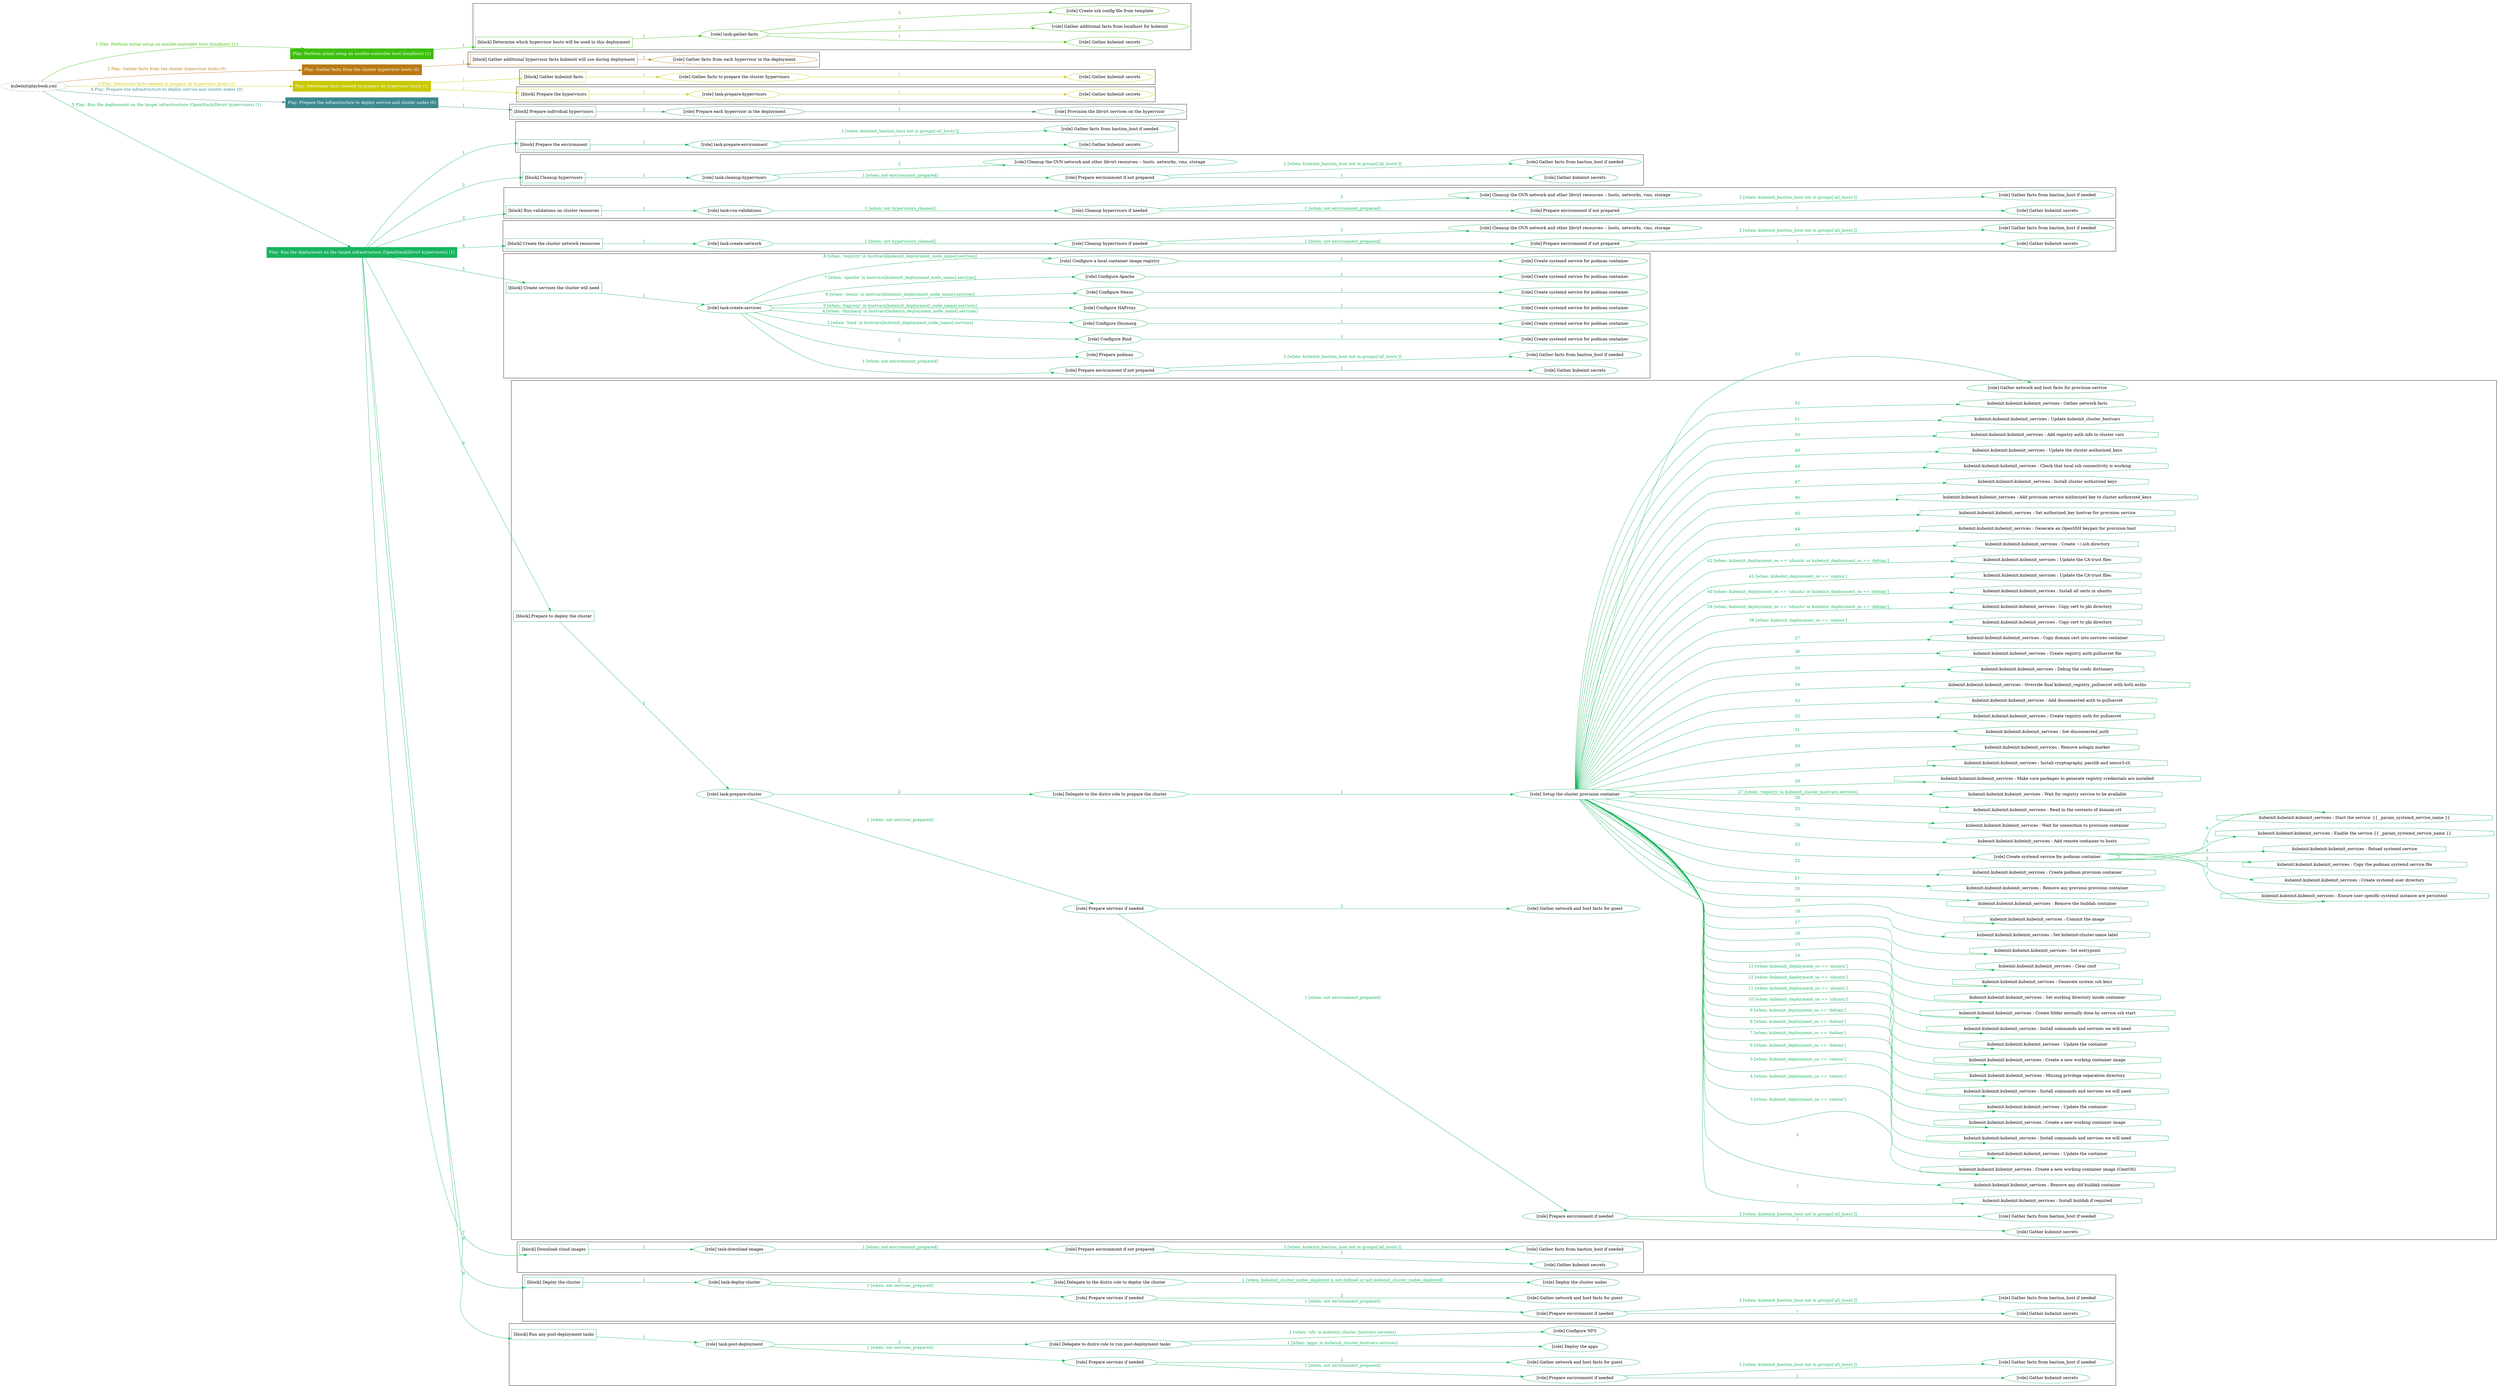 digraph {
	graph [concentrate=true ordering=in rankdir=LR ratio=fill]
	edge [esep=5 sep=10]
	"kubeinit/playbook.yml" [URL="/home/runner/work/kubeinit/kubeinit/kubeinit/playbook.yml" id=playbook_29c60279 style=dotted]
	"kubeinit/playbook.yml" -> play_4e1bd7cc [label="1 Play: Perform initial setup on ansible-controller host (localhost) (1)" color="#3cbf0d" fontcolor="#3cbf0d" id=edge_play_4e1bd7cc labeltooltip="1 Play: Perform initial setup on ansible-controller host (localhost) (1)" tooltip="1 Play: Perform initial setup on ansible-controller host (localhost) (1)"]
	subgraph "Play: Perform initial setup on ansible-controller host (localhost) (1)" {
		play_4e1bd7cc [label="Play: Perform initial setup on ansible-controller host (localhost) (1)" URL="/home/runner/work/kubeinit/kubeinit/kubeinit/playbook.yml" color="#3cbf0d" fontcolor="#ffffff" id=play_4e1bd7cc shape=box style=filled tooltip=localhost]
		play_4e1bd7cc -> block_73bcecd9 [label=1 color="#3cbf0d" fontcolor="#3cbf0d" id=edge_block_73bcecd9 labeltooltip=1 tooltip=1]
		subgraph cluster_block_73bcecd9 {
			block_73bcecd9 [label="[block] Determine which hypervisor hosts will be used in this deployment" URL="/home/runner/work/kubeinit/kubeinit/kubeinit/playbook.yml" color="#3cbf0d" id=block_73bcecd9 labeltooltip="Determine which hypervisor hosts will be used in this deployment" shape=box tooltip="Determine which hypervisor hosts will be used in this deployment"]
			block_73bcecd9 -> role_c591fb71 [label="1 " color="#3cbf0d" fontcolor="#3cbf0d" id=edge_role_c591fb71 labeltooltip="1 " tooltip="1 "]
			subgraph "task-gather-facts" {
				role_c591fb71 [label="[role] task-gather-facts" URL="/home/runner/work/kubeinit/kubeinit/kubeinit/playbook.yml" color="#3cbf0d" id=role_c591fb71 tooltip="task-gather-facts"]
				role_c591fb71 -> role_5bd3926e [label="1 " color="#3cbf0d" fontcolor="#3cbf0d" id=edge_role_5bd3926e labeltooltip="1 " tooltip="1 "]
				subgraph "Gather kubeinit secrets" {
					role_5bd3926e [label="[role] Gather kubeinit secrets" URL="/home/runner/.ansible/collections/ansible_collections/kubeinit/kubeinit/roles/kubeinit_prepare/tasks/build_hypervisors_group.yml" color="#3cbf0d" id=role_5bd3926e tooltip="Gather kubeinit secrets"]
				}
				role_c591fb71 -> role_9b5a659a [label="2 " color="#3cbf0d" fontcolor="#3cbf0d" id=edge_role_9b5a659a labeltooltip="2 " tooltip="2 "]
				subgraph "Gather additional facts from localhost for kubeinit" {
					role_9b5a659a [label="[role] Gather additional facts from localhost for kubeinit" URL="/home/runner/.ansible/collections/ansible_collections/kubeinit/kubeinit/roles/kubeinit_prepare/tasks/build_hypervisors_group.yml" color="#3cbf0d" id=role_9b5a659a tooltip="Gather additional facts from localhost for kubeinit"]
				}
				role_c591fb71 -> role_f279bf7f [label="3 " color="#3cbf0d" fontcolor="#3cbf0d" id=edge_role_f279bf7f labeltooltip="3 " tooltip="3 "]
				subgraph "Create ssh config file from template" {
					role_f279bf7f [label="[role] Create ssh config file from template" URL="/home/runner/.ansible/collections/ansible_collections/kubeinit/kubeinit/roles/kubeinit_prepare/tasks/build_hypervisors_group.yml" color="#3cbf0d" id=role_f279bf7f tooltip="Create ssh config file from template"]
				}
			}
		}
	}
	"kubeinit/playbook.yml" -> play_30fa6b0b [label="2 Play: Gather facts from the cluster hypervisor hosts (0)" color="#ba7912" fontcolor="#ba7912" id=edge_play_30fa6b0b labeltooltip="2 Play: Gather facts from the cluster hypervisor hosts (0)" tooltip="2 Play: Gather facts from the cluster hypervisor hosts (0)"]
	subgraph "Play: Gather facts from the cluster hypervisor hosts (0)" {
		play_30fa6b0b [label="Play: Gather facts from the cluster hypervisor hosts (0)" URL="/home/runner/work/kubeinit/kubeinit/kubeinit/playbook.yml" color="#ba7912" fontcolor="#ffffff" id=play_30fa6b0b shape=box style=filled tooltip="Play: Gather facts from the cluster hypervisor hosts (0)"]
		play_30fa6b0b -> block_2a0f03db [label=1 color="#ba7912" fontcolor="#ba7912" id=edge_block_2a0f03db labeltooltip=1 tooltip=1]
		subgraph cluster_block_2a0f03db {
			block_2a0f03db [label="[block] Gather additional hypervisor facts kubeinit will use during deployment" URL="/home/runner/work/kubeinit/kubeinit/kubeinit/playbook.yml" color="#ba7912" id=block_2a0f03db labeltooltip="Gather additional hypervisor facts kubeinit will use during deployment" shape=box tooltip="Gather additional hypervisor facts kubeinit will use during deployment"]
			block_2a0f03db -> role_eec7fdf8 [label="1 " color="#ba7912" fontcolor="#ba7912" id=edge_role_eec7fdf8 labeltooltip="1 " tooltip="1 "]
			subgraph "Gather facts from each hypervisor in the deployment" {
				role_eec7fdf8 [label="[role] Gather facts from each hypervisor in the deployment" URL="/home/runner/work/kubeinit/kubeinit/kubeinit/playbook.yml" color="#ba7912" id=role_eec7fdf8 tooltip="Gather facts from each hypervisor in the deployment"]
			}
		}
	}
	"kubeinit/playbook.yml" -> play_f3ffdc85 [label="3 Play: Determine facts needed to prepare all hypervisor hosts (1)" color="#c8c804" fontcolor="#c8c804" id=edge_play_f3ffdc85 labeltooltip="3 Play: Determine facts needed to prepare all hypervisor hosts (1)" tooltip="3 Play: Determine facts needed to prepare all hypervisor hosts (1)"]
	subgraph "Play: Determine facts needed to prepare all hypervisor hosts (1)" {
		play_f3ffdc85 [label="Play: Determine facts needed to prepare all hypervisor hosts (1)" URL="/home/runner/work/kubeinit/kubeinit/kubeinit/playbook.yml" color="#c8c804" fontcolor="#ffffff" id=play_f3ffdc85 shape=box style=filled tooltip=localhost]
		play_f3ffdc85 -> block_4685914b [label=1 color="#c8c804" fontcolor="#c8c804" id=edge_block_4685914b labeltooltip=1 tooltip=1]
		subgraph cluster_block_4685914b {
			block_4685914b [label="[block] Gather kubeinit facts" URL="/home/runner/work/kubeinit/kubeinit/kubeinit/playbook.yml" color="#c8c804" id=block_4685914b labeltooltip="Gather kubeinit facts" shape=box tooltip="Gather kubeinit facts"]
			block_4685914b -> role_78d9bd5e [label="1 " color="#c8c804" fontcolor="#c8c804" id=edge_role_78d9bd5e labeltooltip="1 " tooltip="1 "]
			subgraph "Gather facts to prepare the cluster hypervisors" {
				role_78d9bd5e [label="[role] Gather facts to prepare the cluster hypervisors" URL="/home/runner/work/kubeinit/kubeinit/kubeinit/playbook.yml" color="#c8c804" id=role_78d9bd5e tooltip="Gather facts to prepare the cluster hypervisors"]
				role_78d9bd5e -> role_30eb7c02 [label="1 " color="#c8c804" fontcolor="#c8c804" id=edge_role_30eb7c02 labeltooltip="1 " tooltip="1 "]
				subgraph "Gather kubeinit secrets" {
					role_30eb7c02 [label="[role] Gather kubeinit secrets" URL="/home/runner/.ansible/collections/ansible_collections/kubeinit/kubeinit/roles/kubeinit_prepare/tasks/gather_kubeinit_facts.yml" color="#c8c804" id=role_30eb7c02 tooltip="Gather kubeinit secrets"]
				}
			}
		}
		play_f3ffdc85 -> block_b39087d5 [label=2 color="#c8c804" fontcolor="#c8c804" id=edge_block_b39087d5 labeltooltip=2 tooltip=2]
		subgraph cluster_block_b39087d5 {
			block_b39087d5 [label="[block] Prepare the hypervisors" URL="/home/runner/work/kubeinit/kubeinit/kubeinit/playbook.yml" color="#c8c804" id=block_b39087d5 labeltooltip="Prepare the hypervisors" shape=box tooltip="Prepare the hypervisors"]
			block_b39087d5 -> role_5e681f4a [label="1 " color="#c8c804" fontcolor="#c8c804" id=edge_role_5e681f4a labeltooltip="1 " tooltip="1 "]
			subgraph "task-prepare-hypervisors" {
				role_5e681f4a [label="[role] task-prepare-hypervisors" URL="/home/runner/work/kubeinit/kubeinit/kubeinit/playbook.yml" color="#c8c804" id=role_5e681f4a tooltip="task-prepare-hypervisors"]
				role_5e681f4a -> role_50b2717f [label="1 " color="#c8c804" fontcolor="#c8c804" id=edge_role_50b2717f labeltooltip="1 " tooltip="1 "]
				subgraph "Gather kubeinit secrets" {
					role_50b2717f [label="[role] Gather kubeinit secrets" URL="/home/runner/.ansible/collections/ansible_collections/kubeinit/kubeinit/roles/kubeinit_prepare/tasks/gather_kubeinit_facts.yml" color="#c8c804" id=role_50b2717f tooltip="Gather kubeinit secrets"]
				}
			}
		}
	}
	"kubeinit/playbook.yml" -> play_9f36fdd3 [label="4 Play: Prepare the infrastructure to deploy service and cluster nodes (0)" color="#3e8a8e" fontcolor="#3e8a8e" id=edge_play_9f36fdd3 labeltooltip="4 Play: Prepare the infrastructure to deploy service and cluster nodes (0)" tooltip="4 Play: Prepare the infrastructure to deploy service and cluster nodes (0)"]
	subgraph "Play: Prepare the infrastructure to deploy service and cluster nodes (0)" {
		play_9f36fdd3 [label="Play: Prepare the infrastructure to deploy service and cluster nodes (0)" URL="/home/runner/work/kubeinit/kubeinit/kubeinit/playbook.yml" color="#3e8a8e" fontcolor="#ffffff" id=play_9f36fdd3 shape=box style=filled tooltip="Play: Prepare the infrastructure to deploy service and cluster nodes (0)"]
		play_9f36fdd3 -> block_dbd09460 [label=1 color="#3e8a8e" fontcolor="#3e8a8e" id=edge_block_dbd09460 labeltooltip=1 tooltip=1]
		subgraph cluster_block_dbd09460 {
			block_dbd09460 [label="[block] Prepare individual hypervisors" URL="/home/runner/work/kubeinit/kubeinit/kubeinit/playbook.yml" color="#3e8a8e" id=block_dbd09460 labeltooltip="Prepare individual hypervisors" shape=box tooltip="Prepare individual hypervisors"]
			block_dbd09460 -> role_7ab3c714 [label="1 " color="#3e8a8e" fontcolor="#3e8a8e" id=edge_role_7ab3c714 labeltooltip="1 " tooltip="1 "]
			subgraph "Prepare each hypervisor in the deployment" {
				role_7ab3c714 [label="[role] Prepare each hypervisor in the deployment" URL="/home/runner/work/kubeinit/kubeinit/kubeinit/playbook.yml" color="#3e8a8e" id=role_7ab3c714 tooltip="Prepare each hypervisor in the deployment"]
				role_7ab3c714 -> role_ead1848a [label="1 " color="#3e8a8e" fontcolor="#3e8a8e" id=edge_role_ead1848a labeltooltip="1 " tooltip="1 "]
				subgraph "Provision the libvirt services on the hypervisor" {
					role_ead1848a [label="[role] Provision the libvirt services on the hypervisor" URL="/home/runner/.ansible/collections/ansible_collections/kubeinit/kubeinit/roles/kubeinit_prepare/tasks/prepare_hypervisor.yml" color="#3e8a8e" id=role_ead1848a tooltip="Provision the libvirt services on the hypervisor"]
				}
			}
		}
	}
	"kubeinit/playbook.yml" -> play_581ad0f0 [label="5 Play: Run the deployment on the target infrastructure (OpenStack/libvirt hypervisors) (1)" color="#17b55e" fontcolor="#17b55e" id=edge_play_581ad0f0 labeltooltip="5 Play: Run the deployment on the target infrastructure (OpenStack/libvirt hypervisors) (1)" tooltip="5 Play: Run the deployment on the target infrastructure (OpenStack/libvirt hypervisors) (1)"]
	subgraph "Play: Run the deployment on the target infrastructure (OpenStack/libvirt hypervisors) (1)" {
		play_581ad0f0 [label="Play: Run the deployment on the target infrastructure (OpenStack/libvirt hypervisors) (1)" URL="/home/runner/work/kubeinit/kubeinit/kubeinit/playbook.yml" color="#17b55e" fontcolor="#ffffff" id=play_581ad0f0 shape=box style=filled tooltip=localhost]
		play_581ad0f0 -> block_b7b77d89 [label=1 color="#17b55e" fontcolor="#17b55e" id=edge_block_b7b77d89 labeltooltip=1 tooltip=1]
		subgraph cluster_block_b7b77d89 {
			block_b7b77d89 [label="[block] Prepare the environment" URL="/home/runner/work/kubeinit/kubeinit/kubeinit/playbook.yml" color="#17b55e" id=block_b7b77d89 labeltooltip="Prepare the environment" shape=box tooltip="Prepare the environment"]
			block_b7b77d89 -> role_0814cae6 [label="1 " color="#17b55e" fontcolor="#17b55e" id=edge_role_0814cae6 labeltooltip="1 " tooltip="1 "]
			subgraph "task-prepare-environment" {
				role_0814cae6 [label="[role] task-prepare-environment" URL="/home/runner/work/kubeinit/kubeinit/kubeinit/playbook.yml" color="#17b55e" id=role_0814cae6 tooltip="task-prepare-environment"]
				role_0814cae6 -> role_e6473dc0 [label="1 " color="#17b55e" fontcolor="#17b55e" id=edge_role_e6473dc0 labeltooltip="1 " tooltip="1 "]
				subgraph "Gather kubeinit secrets" {
					role_e6473dc0 [label="[role] Gather kubeinit secrets" URL="/home/runner/.ansible/collections/ansible_collections/kubeinit/kubeinit/roles/kubeinit_prepare/tasks/gather_kubeinit_facts.yml" color="#17b55e" id=role_e6473dc0 tooltip="Gather kubeinit secrets"]
				}
				role_0814cae6 -> role_89dfe626 [label="2 [when: kubeinit_bastion_host not in groups['all_hosts']]" color="#17b55e" fontcolor="#17b55e" id=edge_role_89dfe626 labeltooltip="2 [when: kubeinit_bastion_host not in groups['all_hosts']]" tooltip="2 [when: kubeinit_bastion_host not in groups['all_hosts']]"]
				subgraph "Gather facts from bastion_host if needed" {
					role_89dfe626 [label="[role] Gather facts from bastion_host if needed" URL="/home/runner/.ansible/collections/ansible_collections/kubeinit/kubeinit/roles/kubeinit_prepare/tasks/main.yml" color="#17b55e" id=role_89dfe626 tooltip="Gather facts from bastion_host if needed"]
				}
			}
		}
		play_581ad0f0 -> block_9f54305d [label=2 color="#17b55e" fontcolor="#17b55e" id=edge_block_9f54305d labeltooltip=2 tooltip=2]
		subgraph cluster_block_9f54305d {
			block_9f54305d [label="[block] Cleanup hypervisors" URL="/home/runner/work/kubeinit/kubeinit/kubeinit/playbook.yml" color="#17b55e" id=block_9f54305d labeltooltip="Cleanup hypervisors" shape=box tooltip="Cleanup hypervisors"]
			block_9f54305d -> role_fbe1c069 [label="1 " color="#17b55e" fontcolor="#17b55e" id=edge_role_fbe1c069 labeltooltip="1 " tooltip="1 "]
			subgraph "task-cleanup-hypervisors" {
				role_fbe1c069 [label="[role] task-cleanup-hypervisors" URL="/home/runner/work/kubeinit/kubeinit/kubeinit/playbook.yml" color="#17b55e" id=role_fbe1c069 tooltip="task-cleanup-hypervisors"]
				role_fbe1c069 -> role_98f215ab [label="1 [when: not environment_prepared]" color="#17b55e" fontcolor="#17b55e" id=edge_role_98f215ab labeltooltip="1 [when: not environment_prepared]" tooltip="1 [when: not environment_prepared]"]
				subgraph "Prepare environment if not prepared" {
					role_98f215ab [label="[role] Prepare environment if not prepared" URL="/home/runner/.ansible/collections/ansible_collections/kubeinit/kubeinit/roles/kubeinit_libvirt/tasks/cleanup_hypervisors.yml" color="#17b55e" id=role_98f215ab tooltip="Prepare environment if not prepared"]
					role_98f215ab -> role_d700db12 [label="1 " color="#17b55e" fontcolor="#17b55e" id=edge_role_d700db12 labeltooltip="1 " tooltip="1 "]
					subgraph "Gather kubeinit secrets" {
						role_d700db12 [label="[role] Gather kubeinit secrets" URL="/home/runner/.ansible/collections/ansible_collections/kubeinit/kubeinit/roles/kubeinit_prepare/tasks/gather_kubeinit_facts.yml" color="#17b55e" id=role_d700db12 tooltip="Gather kubeinit secrets"]
					}
					role_98f215ab -> role_04a17a72 [label="2 [when: kubeinit_bastion_host not in groups['all_hosts']]" color="#17b55e" fontcolor="#17b55e" id=edge_role_04a17a72 labeltooltip="2 [when: kubeinit_bastion_host not in groups['all_hosts']]" tooltip="2 [when: kubeinit_bastion_host not in groups['all_hosts']]"]
					subgraph "Gather facts from bastion_host if needed" {
						role_04a17a72 [label="[role] Gather facts from bastion_host if needed" URL="/home/runner/.ansible/collections/ansible_collections/kubeinit/kubeinit/roles/kubeinit_prepare/tasks/main.yml" color="#17b55e" id=role_04a17a72 tooltip="Gather facts from bastion_host if needed"]
					}
				}
				role_fbe1c069 -> role_54e398b1 [label="2 " color="#17b55e" fontcolor="#17b55e" id=edge_role_54e398b1 labeltooltip="2 " tooltip="2 "]
				subgraph "Cleanup the OVN network and other libvirt resources -- hosts, networks, vms, storage" {
					role_54e398b1 [label="[role] Cleanup the OVN network and other libvirt resources -- hosts, networks, vms, storage" URL="/home/runner/.ansible/collections/ansible_collections/kubeinit/kubeinit/roles/kubeinit_libvirt/tasks/cleanup_hypervisors.yml" color="#17b55e" id=role_54e398b1 tooltip="Cleanup the OVN network and other libvirt resources -- hosts, networks, vms, storage"]
				}
			}
		}
		play_581ad0f0 -> block_a5ca90da [label=3 color="#17b55e" fontcolor="#17b55e" id=edge_block_a5ca90da labeltooltip=3 tooltip=3]
		subgraph cluster_block_a5ca90da {
			block_a5ca90da [label="[block] Run validations on cluster resources" URL="/home/runner/work/kubeinit/kubeinit/kubeinit/playbook.yml" color="#17b55e" id=block_a5ca90da labeltooltip="Run validations on cluster resources" shape=box tooltip="Run validations on cluster resources"]
			block_a5ca90da -> role_7bf25335 [label="1 " color="#17b55e" fontcolor="#17b55e" id=edge_role_7bf25335 labeltooltip="1 " tooltip="1 "]
			subgraph "task-run-validations" {
				role_7bf25335 [label="[role] task-run-validations" URL="/home/runner/work/kubeinit/kubeinit/kubeinit/playbook.yml" color="#17b55e" id=role_7bf25335 tooltip="task-run-validations"]
				role_7bf25335 -> role_f76574f8 [label="1 [when: not hypervisors_cleaned]" color="#17b55e" fontcolor="#17b55e" id=edge_role_f76574f8 labeltooltip="1 [when: not hypervisors_cleaned]" tooltip="1 [when: not hypervisors_cleaned]"]
				subgraph "Cleanup hypervisors if needed" {
					role_f76574f8 [label="[role] Cleanup hypervisors if needed" URL="/home/runner/.ansible/collections/ansible_collections/kubeinit/kubeinit/roles/kubeinit_validations/tasks/main.yml" color="#17b55e" id=role_f76574f8 tooltip="Cleanup hypervisors if needed"]
					role_f76574f8 -> role_a4241ca4 [label="1 [when: not environment_prepared]" color="#17b55e" fontcolor="#17b55e" id=edge_role_a4241ca4 labeltooltip="1 [when: not environment_prepared]" tooltip="1 [when: not environment_prepared]"]
					subgraph "Prepare environment if not prepared" {
						role_a4241ca4 [label="[role] Prepare environment if not prepared" URL="/home/runner/.ansible/collections/ansible_collections/kubeinit/kubeinit/roles/kubeinit_libvirt/tasks/cleanup_hypervisors.yml" color="#17b55e" id=role_a4241ca4 tooltip="Prepare environment if not prepared"]
						role_a4241ca4 -> role_d5182ff8 [label="1 " color="#17b55e" fontcolor="#17b55e" id=edge_role_d5182ff8 labeltooltip="1 " tooltip="1 "]
						subgraph "Gather kubeinit secrets" {
							role_d5182ff8 [label="[role] Gather kubeinit secrets" URL="/home/runner/.ansible/collections/ansible_collections/kubeinit/kubeinit/roles/kubeinit_prepare/tasks/gather_kubeinit_facts.yml" color="#17b55e" id=role_d5182ff8 tooltip="Gather kubeinit secrets"]
						}
						role_a4241ca4 -> role_d79a8bd2 [label="2 [when: kubeinit_bastion_host not in groups['all_hosts']]" color="#17b55e" fontcolor="#17b55e" id=edge_role_d79a8bd2 labeltooltip="2 [when: kubeinit_bastion_host not in groups['all_hosts']]" tooltip="2 [when: kubeinit_bastion_host not in groups['all_hosts']]"]
						subgraph "Gather facts from bastion_host if needed" {
							role_d79a8bd2 [label="[role] Gather facts from bastion_host if needed" URL="/home/runner/.ansible/collections/ansible_collections/kubeinit/kubeinit/roles/kubeinit_prepare/tasks/main.yml" color="#17b55e" id=role_d79a8bd2 tooltip="Gather facts from bastion_host if needed"]
						}
					}
					role_f76574f8 -> role_2abe614b [label="2 " color="#17b55e" fontcolor="#17b55e" id=edge_role_2abe614b labeltooltip="2 " tooltip="2 "]
					subgraph "Cleanup the OVN network and other libvirt resources -- hosts, networks, vms, storage" {
						role_2abe614b [label="[role] Cleanup the OVN network and other libvirt resources -- hosts, networks, vms, storage" URL="/home/runner/.ansible/collections/ansible_collections/kubeinit/kubeinit/roles/kubeinit_libvirt/tasks/cleanup_hypervisors.yml" color="#17b55e" id=role_2abe614b tooltip="Cleanup the OVN network and other libvirt resources -- hosts, networks, vms, storage"]
					}
				}
			}
		}
		play_581ad0f0 -> block_091a73f7 [label=4 color="#17b55e" fontcolor="#17b55e" id=edge_block_091a73f7 labeltooltip=4 tooltip=4]
		subgraph cluster_block_091a73f7 {
			block_091a73f7 [label="[block] Create the cluster network resources" URL="/home/runner/work/kubeinit/kubeinit/kubeinit/playbook.yml" color="#17b55e" id=block_091a73f7 labeltooltip="Create the cluster network resources" shape=box tooltip="Create the cluster network resources"]
			block_091a73f7 -> role_bc3e2161 [label="1 " color="#17b55e" fontcolor="#17b55e" id=edge_role_bc3e2161 labeltooltip="1 " tooltip="1 "]
			subgraph "task-create-network" {
				role_bc3e2161 [label="[role] task-create-network" URL="/home/runner/work/kubeinit/kubeinit/kubeinit/playbook.yml" color="#17b55e" id=role_bc3e2161 tooltip="task-create-network"]
				role_bc3e2161 -> role_660c0825 [label="1 [when: not hypervisors_cleaned]" color="#17b55e" fontcolor="#17b55e" id=edge_role_660c0825 labeltooltip="1 [when: not hypervisors_cleaned]" tooltip="1 [when: not hypervisors_cleaned]"]
				subgraph "Cleanup hypervisors if needed" {
					role_660c0825 [label="[role] Cleanup hypervisors if needed" URL="/home/runner/.ansible/collections/ansible_collections/kubeinit/kubeinit/roles/kubeinit_libvirt/tasks/create_network.yml" color="#17b55e" id=role_660c0825 tooltip="Cleanup hypervisors if needed"]
					role_660c0825 -> role_1a8fa6b0 [label="1 [when: not environment_prepared]" color="#17b55e" fontcolor="#17b55e" id=edge_role_1a8fa6b0 labeltooltip="1 [when: not environment_prepared]" tooltip="1 [when: not environment_prepared]"]
					subgraph "Prepare environment if not prepared" {
						role_1a8fa6b0 [label="[role] Prepare environment if not prepared" URL="/home/runner/.ansible/collections/ansible_collections/kubeinit/kubeinit/roles/kubeinit_libvirt/tasks/cleanup_hypervisors.yml" color="#17b55e" id=role_1a8fa6b0 tooltip="Prepare environment if not prepared"]
						role_1a8fa6b0 -> role_74ad9e1a [label="1 " color="#17b55e" fontcolor="#17b55e" id=edge_role_74ad9e1a labeltooltip="1 " tooltip="1 "]
						subgraph "Gather kubeinit secrets" {
							role_74ad9e1a [label="[role] Gather kubeinit secrets" URL="/home/runner/.ansible/collections/ansible_collections/kubeinit/kubeinit/roles/kubeinit_prepare/tasks/gather_kubeinit_facts.yml" color="#17b55e" id=role_74ad9e1a tooltip="Gather kubeinit secrets"]
						}
						role_1a8fa6b0 -> role_a5d31429 [label="2 [when: kubeinit_bastion_host not in groups['all_hosts']]" color="#17b55e" fontcolor="#17b55e" id=edge_role_a5d31429 labeltooltip="2 [when: kubeinit_bastion_host not in groups['all_hosts']]" tooltip="2 [when: kubeinit_bastion_host not in groups['all_hosts']]"]
						subgraph "Gather facts from bastion_host if needed" {
							role_a5d31429 [label="[role] Gather facts from bastion_host if needed" URL="/home/runner/.ansible/collections/ansible_collections/kubeinit/kubeinit/roles/kubeinit_prepare/tasks/main.yml" color="#17b55e" id=role_a5d31429 tooltip="Gather facts from bastion_host if needed"]
						}
					}
					role_660c0825 -> role_c75fa67d [label="2 " color="#17b55e" fontcolor="#17b55e" id=edge_role_c75fa67d labeltooltip="2 " tooltip="2 "]
					subgraph "Cleanup the OVN network and other libvirt resources -- hosts, networks, vms, storage" {
						role_c75fa67d [label="[role] Cleanup the OVN network and other libvirt resources -- hosts, networks, vms, storage" URL="/home/runner/.ansible/collections/ansible_collections/kubeinit/kubeinit/roles/kubeinit_libvirt/tasks/cleanup_hypervisors.yml" color="#17b55e" id=role_c75fa67d tooltip="Cleanup the OVN network and other libvirt resources -- hosts, networks, vms, storage"]
					}
				}
			}
		}
		play_581ad0f0 -> block_bac7642f [label=5 color="#17b55e" fontcolor="#17b55e" id=edge_block_bac7642f labeltooltip=5 tooltip=5]
		subgraph cluster_block_bac7642f {
			block_bac7642f [label="[block] Create services the cluster will need" URL="/home/runner/work/kubeinit/kubeinit/kubeinit/playbook.yml" color="#17b55e" id=block_bac7642f labeltooltip="Create services the cluster will need" shape=box tooltip="Create services the cluster will need"]
			block_bac7642f -> role_9daa08b5 [label="1 " color="#17b55e" fontcolor="#17b55e" id=edge_role_9daa08b5 labeltooltip="1 " tooltip="1 "]
			subgraph "task-create-services" {
				role_9daa08b5 [label="[role] task-create-services" URL="/home/runner/work/kubeinit/kubeinit/kubeinit/playbook.yml" color="#17b55e" id=role_9daa08b5 tooltip="task-create-services"]
				role_9daa08b5 -> role_22d28c6a [label="1 [when: not environment_prepared]" color="#17b55e" fontcolor="#17b55e" id=edge_role_22d28c6a labeltooltip="1 [when: not environment_prepared]" tooltip="1 [when: not environment_prepared]"]
				subgraph "Prepare environment if not prepared" {
					role_22d28c6a [label="[role] Prepare environment if not prepared" URL="/home/runner/.ansible/collections/ansible_collections/kubeinit/kubeinit/roles/kubeinit_services/tasks/main.yml" color="#17b55e" id=role_22d28c6a tooltip="Prepare environment if not prepared"]
					role_22d28c6a -> role_600e9b67 [label="1 " color="#17b55e" fontcolor="#17b55e" id=edge_role_600e9b67 labeltooltip="1 " tooltip="1 "]
					subgraph "Gather kubeinit secrets" {
						role_600e9b67 [label="[role] Gather kubeinit secrets" URL="/home/runner/.ansible/collections/ansible_collections/kubeinit/kubeinit/roles/kubeinit_prepare/tasks/gather_kubeinit_facts.yml" color="#17b55e" id=role_600e9b67 tooltip="Gather kubeinit secrets"]
					}
					role_22d28c6a -> role_069d6e68 [label="2 [when: kubeinit_bastion_host not in groups['all_hosts']]" color="#17b55e" fontcolor="#17b55e" id=edge_role_069d6e68 labeltooltip="2 [when: kubeinit_bastion_host not in groups['all_hosts']]" tooltip="2 [when: kubeinit_bastion_host not in groups['all_hosts']]"]
					subgraph "Gather facts from bastion_host if needed" {
						role_069d6e68 [label="[role] Gather facts from bastion_host if needed" URL="/home/runner/.ansible/collections/ansible_collections/kubeinit/kubeinit/roles/kubeinit_prepare/tasks/main.yml" color="#17b55e" id=role_069d6e68 tooltip="Gather facts from bastion_host if needed"]
					}
				}
				role_9daa08b5 -> role_10d6c61d [label="2 " color="#17b55e" fontcolor="#17b55e" id=edge_role_10d6c61d labeltooltip="2 " tooltip="2 "]
				subgraph "Prepare podman" {
					role_10d6c61d [label="[role] Prepare podman" URL="/home/runner/.ansible/collections/ansible_collections/kubeinit/kubeinit/roles/kubeinit_services/tasks/00_create_service_pod.yml" color="#17b55e" id=role_10d6c61d tooltip="Prepare podman"]
				}
				role_9daa08b5 -> role_9dd71d21 [label="3 [when: 'bind' in hostvars[kubeinit_deployment_node_name].services]" color="#17b55e" fontcolor="#17b55e" id=edge_role_9dd71d21 labeltooltip="3 [when: 'bind' in hostvars[kubeinit_deployment_node_name].services]" tooltip="3 [when: 'bind' in hostvars[kubeinit_deployment_node_name].services]"]
				subgraph "Configure Bind" {
					role_9dd71d21 [label="[role] Configure Bind" URL="/home/runner/.ansible/collections/ansible_collections/kubeinit/kubeinit/roles/kubeinit_services/tasks/start_services_containers.yml" color="#17b55e" id=role_9dd71d21 tooltip="Configure Bind"]
					role_9dd71d21 -> role_72827a31 [label="1 " color="#17b55e" fontcolor="#17b55e" id=edge_role_72827a31 labeltooltip="1 " tooltip="1 "]
					subgraph "Create systemd service for podman container" {
						role_72827a31 [label="[role] Create systemd service for podman container" URL="/home/runner/.ansible/collections/ansible_collections/kubeinit/kubeinit/roles/kubeinit_bind/tasks/main.yml" color="#17b55e" id=role_72827a31 tooltip="Create systemd service for podman container"]
					}
				}
				role_9daa08b5 -> role_fe4ec580 [label="4 [when: 'dnsmasq' in hostvars[kubeinit_deployment_node_name].services]" color="#17b55e" fontcolor="#17b55e" id=edge_role_fe4ec580 labeltooltip="4 [when: 'dnsmasq' in hostvars[kubeinit_deployment_node_name].services]" tooltip="4 [when: 'dnsmasq' in hostvars[kubeinit_deployment_node_name].services]"]
				subgraph "Configure Dnsmasq" {
					role_fe4ec580 [label="[role] Configure Dnsmasq" URL="/home/runner/.ansible/collections/ansible_collections/kubeinit/kubeinit/roles/kubeinit_services/tasks/start_services_containers.yml" color="#17b55e" id=role_fe4ec580 tooltip="Configure Dnsmasq"]
					role_fe4ec580 -> role_ee298e22 [label="1 " color="#17b55e" fontcolor="#17b55e" id=edge_role_ee298e22 labeltooltip="1 " tooltip="1 "]
					subgraph "Create systemd service for podman container" {
						role_ee298e22 [label="[role] Create systemd service for podman container" URL="/home/runner/.ansible/collections/ansible_collections/kubeinit/kubeinit/roles/kubeinit_dnsmasq/tasks/main.yml" color="#17b55e" id=role_ee298e22 tooltip="Create systemd service for podman container"]
					}
				}
				role_9daa08b5 -> role_97b0502b [label="5 [when: 'haproxy' in hostvars[kubeinit_deployment_node_name].services]" color="#17b55e" fontcolor="#17b55e" id=edge_role_97b0502b labeltooltip="5 [when: 'haproxy' in hostvars[kubeinit_deployment_node_name].services]" tooltip="5 [when: 'haproxy' in hostvars[kubeinit_deployment_node_name].services]"]
				subgraph "Configure HAProxy" {
					role_97b0502b [label="[role] Configure HAProxy" URL="/home/runner/.ansible/collections/ansible_collections/kubeinit/kubeinit/roles/kubeinit_services/tasks/start_services_containers.yml" color="#17b55e" id=role_97b0502b tooltip="Configure HAProxy"]
					role_97b0502b -> role_45f7df9f [label="1 " color="#17b55e" fontcolor="#17b55e" id=edge_role_45f7df9f labeltooltip="1 " tooltip="1 "]
					subgraph "Create systemd service for podman container" {
						role_45f7df9f [label="[role] Create systemd service for podman container" URL="/home/runner/.ansible/collections/ansible_collections/kubeinit/kubeinit/roles/kubeinit_haproxy/tasks/main.yml" color="#17b55e" id=role_45f7df9f tooltip="Create systemd service for podman container"]
					}
				}
				role_9daa08b5 -> role_7d81867a [label="6 [when: 'nexus' in hostvars[kubeinit_deployment_node_name].services]" color="#17b55e" fontcolor="#17b55e" id=edge_role_7d81867a labeltooltip="6 [when: 'nexus' in hostvars[kubeinit_deployment_node_name].services]" tooltip="6 [when: 'nexus' in hostvars[kubeinit_deployment_node_name].services]"]
				subgraph "Configure Nexus" {
					role_7d81867a [label="[role] Configure Nexus" URL="/home/runner/.ansible/collections/ansible_collections/kubeinit/kubeinit/roles/kubeinit_services/tasks/start_services_containers.yml" color="#17b55e" id=role_7d81867a tooltip="Configure Nexus"]
					role_7d81867a -> role_48ad0da0 [label="1 " color="#17b55e" fontcolor="#17b55e" id=edge_role_48ad0da0 labeltooltip="1 " tooltip="1 "]
					subgraph "Create systemd service for podman container" {
						role_48ad0da0 [label="[role] Create systemd service for podman container" URL="/home/runner/.ansible/collections/ansible_collections/kubeinit/kubeinit/roles/kubeinit_nexus/tasks/main.yml" color="#17b55e" id=role_48ad0da0 tooltip="Create systemd service for podman container"]
					}
				}
				role_9daa08b5 -> role_17c09e9f [label="7 [when: 'apache' in hostvars[kubeinit_deployment_node_name].services]" color="#17b55e" fontcolor="#17b55e" id=edge_role_17c09e9f labeltooltip="7 [when: 'apache' in hostvars[kubeinit_deployment_node_name].services]" tooltip="7 [when: 'apache' in hostvars[kubeinit_deployment_node_name].services]"]
				subgraph "Configure Apache" {
					role_17c09e9f [label="[role] Configure Apache" URL="/home/runner/.ansible/collections/ansible_collections/kubeinit/kubeinit/roles/kubeinit_services/tasks/start_services_containers.yml" color="#17b55e" id=role_17c09e9f tooltip="Configure Apache"]
					role_17c09e9f -> role_0bde32a2 [label="1 " color="#17b55e" fontcolor="#17b55e" id=edge_role_0bde32a2 labeltooltip="1 " tooltip="1 "]
					subgraph "Create systemd service for podman container" {
						role_0bde32a2 [label="[role] Create systemd service for podman container" URL="/home/runner/.ansible/collections/ansible_collections/kubeinit/kubeinit/roles/kubeinit_apache/tasks/main.yml" color="#17b55e" id=role_0bde32a2 tooltip="Create systemd service for podman container"]
					}
				}
				role_9daa08b5 -> role_f73e3234 [label="8 [when: 'registry' in hostvars[kubeinit_deployment_node_name].services]" color="#17b55e" fontcolor="#17b55e" id=edge_role_f73e3234 labeltooltip="8 [when: 'registry' in hostvars[kubeinit_deployment_node_name].services]" tooltip="8 [when: 'registry' in hostvars[kubeinit_deployment_node_name].services]"]
				subgraph "Configure a local container image registry" {
					role_f73e3234 [label="[role] Configure a local container image registry" URL="/home/runner/.ansible/collections/ansible_collections/kubeinit/kubeinit/roles/kubeinit_services/tasks/start_services_containers.yml" color="#17b55e" id=role_f73e3234 tooltip="Configure a local container image registry"]
					role_f73e3234 -> role_43bef45d [label="1 " color="#17b55e" fontcolor="#17b55e" id=edge_role_43bef45d labeltooltip="1 " tooltip="1 "]
					subgraph "Create systemd service for podman container" {
						role_43bef45d [label="[role] Create systemd service for podman container" URL="/home/runner/.ansible/collections/ansible_collections/kubeinit/kubeinit/roles/kubeinit_registry/tasks/main.yml" color="#17b55e" id=role_43bef45d tooltip="Create systemd service for podman container"]
					}
				}
			}
		}
		play_581ad0f0 -> block_805bf035 [label=6 color="#17b55e" fontcolor="#17b55e" id=edge_block_805bf035 labeltooltip=6 tooltip=6]
		subgraph cluster_block_805bf035 {
			block_805bf035 [label="[block] Prepare to deploy the cluster" URL="/home/runner/work/kubeinit/kubeinit/kubeinit/playbook.yml" color="#17b55e" id=block_805bf035 labeltooltip="Prepare to deploy the cluster" shape=box tooltip="Prepare to deploy the cluster"]
			block_805bf035 -> role_c896cc65 [label="1 " color="#17b55e" fontcolor="#17b55e" id=edge_role_c896cc65 labeltooltip="1 " tooltip="1 "]
			subgraph "task-prepare-cluster" {
				role_c896cc65 [label="[role] task-prepare-cluster" URL="/home/runner/work/kubeinit/kubeinit/kubeinit/playbook.yml" color="#17b55e" id=role_c896cc65 tooltip="task-prepare-cluster"]
				role_c896cc65 -> role_fe9518d2 [label="1 [when: not services_prepared]" color="#17b55e" fontcolor="#17b55e" id=edge_role_fe9518d2 labeltooltip="1 [when: not services_prepared]" tooltip="1 [when: not services_prepared]"]
				subgraph "Prepare services if needed" {
					role_fe9518d2 [label="[role] Prepare services if needed" URL="/home/runner/.ansible/collections/ansible_collections/kubeinit/kubeinit/roles/kubeinit_prepare/tasks/prepare_cluster.yml" color="#17b55e" id=role_fe9518d2 tooltip="Prepare services if needed"]
					role_fe9518d2 -> role_b4604653 [label="1 [when: not environment_prepared]" color="#17b55e" fontcolor="#17b55e" id=edge_role_b4604653 labeltooltip="1 [when: not environment_prepared]" tooltip="1 [when: not environment_prepared]"]
					subgraph "Prepare environment if needed" {
						role_b4604653 [label="[role] Prepare environment if needed" URL="/home/runner/.ansible/collections/ansible_collections/kubeinit/kubeinit/roles/kubeinit_services/tasks/prepare_services.yml" color="#17b55e" id=role_b4604653 tooltip="Prepare environment if needed"]
						role_b4604653 -> role_7fabcc17 [label="1 " color="#17b55e" fontcolor="#17b55e" id=edge_role_7fabcc17 labeltooltip="1 " tooltip="1 "]
						subgraph "Gather kubeinit secrets" {
							role_7fabcc17 [label="[role] Gather kubeinit secrets" URL="/home/runner/.ansible/collections/ansible_collections/kubeinit/kubeinit/roles/kubeinit_prepare/tasks/gather_kubeinit_facts.yml" color="#17b55e" id=role_7fabcc17 tooltip="Gather kubeinit secrets"]
						}
						role_b4604653 -> role_8c77bcf8 [label="2 [when: kubeinit_bastion_host not in groups['all_hosts']]" color="#17b55e" fontcolor="#17b55e" id=edge_role_8c77bcf8 labeltooltip="2 [when: kubeinit_bastion_host not in groups['all_hosts']]" tooltip="2 [when: kubeinit_bastion_host not in groups['all_hosts']]"]
						subgraph "Gather facts from bastion_host if needed" {
							role_8c77bcf8 [label="[role] Gather facts from bastion_host if needed" URL="/home/runner/.ansible/collections/ansible_collections/kubeinit/kubeinit/roles/kubeinit_prepare/tasks/main.yml" color="#17b55e" id=role_8c77bcf8 tooltip="Gather facts from bastion_host if needed"]
						}
					}
					role_fe9518d2 -> role_d2b8796d [label="2 " color="#17b55e" fontcolor="#17b55e" id=edge_role_d2b8796d labeltooltip="2 " tooltip="2 "]
					subgraph "Gather network and host facts for guest" {
						role_d2b8796d [label="[role] Gather network and host facts for guest" URL="/home/runner/.ansible/collections/ansible_collections/kubeinit/kubeinit/roles/kubeinit_services/tasks/prepare_services.yml" color="#17b55e" id=role_d2b8796d tooltip="Gather network and host facts for guest"]
					}
				}
				role_c896cc65 -> role_9707b77b [label="2 " color="#17b55e" fontcolor="#17b55e" id=edge_role_9707b77b labeltooltip="2 " tooltip="2 "]
				subgraph "Delegate to the distro role to prepare the cluster" {
					role_9707b77b [label="[role] Delegate to the distro role to prepare the cluster" URL="/home/runner/.ansible/collections/ansible_collections/kubeinit/kubeinit/roles/kubeinit_prepare/tasks/prepare_cluster.yml" color="#17b55e" id=role_9707b77b tooltip="Delegate to the distro role to prepare the cluster"]
					role_9707b77b -> role_dc18c22f [label="1 " color="#17b55e" fontcolor="#17b55e" id=edge_role_dc18c22f labeltooltip="1 " tooltip="1 "]
					subgraph "Setup the cluster provision container" {
						role_dc18c22f [label="[role] Setup the cluster provision container" URL="/home/runner/.ansible/collections/ansible_collections/kubeinit/kubeinit/roles/kubeinit_cdk/tasks/prepare_cluster.yml" color="#17b55e" id=role_dc18c22f tooltip="Setup the cluster provision container"]
						task_6dac961d [label="kubeinit.kubeinit.kubeinit_services : Install buildah if required" URL="/home/runner/.ansible/collections/ansible_collections/kubeinit/kubeinit/roles/kubeinit_services/tasks/create_provision_container.yml" color="#17b55e" id=task_6dac961d shape=octagon tooltip="kubeinit.kubeinit.kubeinit_services : Install buildah if required"]
						role_dc18c22f -> task_6dac961d [label="1 " color="#17b55e" fontcolor="#17b55e" id=edge_task_6dac961d labeltooltip="1 " tooltip="1 "]
						task_4bd26cc2 [label="kubeinit.kubeinit.kubeinit_services : Remove any old buildah container" URL="/home/runner/.ansible/collections/ansible_collections/kubeinit/kubeinit/roles/kubeinit_services/tasks/create_provision_container.yml" color="#17b55e" id=task_4bd26cc2 shape=octagon tooltip="kubeinit.kubeinit.kubeinit_services : Remove any old buildah container"]
						role_dc18c22f -> task_4bd26cc2 [label="2 " color="#17b55e" fontcolor="#17b55e" id=edge_task_4bd26cc2 labeltooltip="2 " tooltip="2 "]
						task_2f315f21 [label="kubeinit.kubeinit.kubeinit_services : Create a new working container image (CentOS)" URL="/home/runner/.ansible/collections/ansible_collections/kubeinit/kubeinit/roles/kubeinit_services/tasks/create_provision_container.yml" color="#17b55e" id=task_2f315f21 shape=octagon tooltip="kubeinit.kubeinit.kubeinit_services : Create a new working container image (CentOS)"]
						role_dc18c22f -> task_2f315f21 [label="3 [when: kubeinit_deployment_os == 'centos']" color="#17b55e" fontcolor="#17b55e" id=edge_task_2f315f21 labeltooltip="3 [when: kubeinit_deployment_os == 'centos']" tooltip="3 [when: kubeinit_deployment_os == 'centos']"]
						task_488af33f [label="kubeinit.kubeinit.kubeinit_services : Update the container" URL="/home/runner/.ansible/collections/ansible_collections/kubeinit/kubeinit/roles/kubeinit_services/tasks/create_provision_container.yml" color="#17b55e" id=task_488af33f shape=octagon tooltip="kubeinit.kubeinit.kubeinit_services : Update the container"]
						role_dc18c22f -> task_488af33f [label="4 [when: kubeinit_deployment_os == 'centos']" color="#17b55e" fontcolor="#17b55e" id=edge_task_488af33f labeltooltip="4 [when: kubeinit_deployment_os == 'centos']" tooltip="4 [when: kubeinit_deployment_os == 'centos']"]
						task_362ae84c [label="kubeinit.kubeinit.kubeinit_services : Install commands and services we will need" URL="/home/runner/.ansible/collections/ansible_collections/kubeinit/kubeinit/roles/kubeinit_services/tasks/create_provision_container.yml" color="#17b55e" id=task_362ae84c shape=octagon tooltip="kubeinit.kubeinit.kubeinit_services : Install commands and services we will need"]
						role_dc18c22f -> task_362ae84c [label="5 [when: kubeinit_deployment_os == 'centos']" color="#17b55e" fontcolor="#17b55e" id=edge_task_362ae84c labeltooltip="5 [when: kubeinit_deployment_os == 'centos']" tooltip="5 [when: kubeinit_deployment_os == 'centos']"]
						task_81c7d4d6 [label="kubeinit.kubeinit.kubeinit_services : Create a new working container image" URL="/home/runner/.ansible/collections/ansible_collections/kubeinit/kubeinit/roles/kubeinit_services/tasks/create_provision_container.yml" color="#17b55e" id=task_81c7d4d6 shape=octagon tooltip="kubeinit.kubeinit.kubeinit_services : Create a new working container image"]
						role_dc18c22f -> task_81c7d4d6 [label="6 [when: kubeinit_deployment_os == 'debian']" color="#17b55e" fontcolor="#17b55e" id=edge_task_81c7d4d6 labeltooltip="6 [when: kubeinit_deployment_os == 'debian']" tooltip="6 [when: kubeinit_deployment_os == 'debian']"]
						task_8f0bb354 [label="kubeinit.kubeinit.kubeinit_services : Update the container" URL="/home/runner/.ansible/collections/ansible_collections/kubeinit/kubeinit/roles/kubeinit_services/tasks/create_provision_container.yml" color="#17b55e" id=task_8f0bb354 shape=octagon tooltip="kubeinit.kubeinit.kubeinit_services : Update the container"]
						role_dc18c22f -> task_8f0bb354 [label="7 [when: kubeinit_deployment_os == 'debian']" color="#17b55e" fontcolor="#17b55e" id=edge_task_8f0bb354 labeltooltip="7 [when: kubeinit_deployment_os == 'debian']" tooltip="7 [when: kubeinit_deployment_os == 'debian']"]
						task_082514c9 [label="kubeinit.kubeinit.kubeinit_services : Install commands and services we will need" URL="/home/runner/.ansible/collections/ansible_collections/kubeinit/kubeinit/roles/kubeinit_services/tasks/create_provision_container.yml" color="#17b55e" id=task_082514c9 shape=octagon tooltip="kubeinit.kubeinit.kubeinit_services : Install commands and services we will need"]
						role_dc18c22f -> task_082514c9 [label="8 [when: kubeinit_deployment_os == 'debian']" color="#17b55e" fontcolor="#17b55e" id=edge_task_082514c9 labeltooltip="8 [when: kubeinit_deployment_os == 'debian']" tooltip="8 [when: kubeinit_deployment_os == 'debian']"]
						task_472b8ba9 [label="kubeinit.kubeinit.kubeinit_services : Missing privilege separation directory" URL="/home/runner/.ansible/collections/ansible_collections/kubeinit/kubeinit/roles/kubeinit_services/tasks/create_provision_container.yml" color="#17b55e" id=task_472b8ba9 shape=octagon tooltip="kubeinit.kubeinit.kubeinit_services : Missing privilege separation directory"]
						role_dc18c22f -> task_472b8ba9 [label="9 [when: kubeinit_deployment_os == 'debian']" color="#17b55e" fontcolor="#17b55e" id=edge_task_472b8ba9 labeltooltip="9 [when: kubeinit_deployment_os == 'debian']" tooltip="9 [when: kubeinit_deployment_os == 'debian']"]
						task_4d0e7787 [label="kubeinit.kubeinit.kubeinit_services : Create a new working container image" URL="/home/runner/.ansible/collections/ansible_collections/kubeinit/kubeinit/roles/kubeinit_services/tasks/create_provision_container.yml" color="#17b55e" id=task_4d0e7787 shape=octagon tooltip="kubeinit.kubeinit.kubeinit_services : Create a new working container image"]
						role_dc18c22f -> task_4d0e7787 [label="10 [when: kubeinit_deployment_os == 'ubuntu']" color="#17b55e" fontcolor="#17b55e" id=edge_task_4d0e7787 labeltooltip="10 [when: kubeinit_deployment_os == 'ubuntu']" tooltip="10 [when: kubeinit_deployment_os == 'ubuntu']"]
						task_d3cbd19c [label="kubeinit.kubeinit.kubeinit_services : Update the container" URL="/home/runner/.ansible/collections/ansible_collections/kubeinit/kubeinit/roles/kubeinit_services/tasks/create_provision_container.yml" color="#17b55e" id=task_d3cbd19c shape=octagon tooltip="kubeinit.kubeinit.kubeinit_services : Update the container"]
						role_dc18c22f -> task_d3cbd19c [label="11 [when: kubeinit_deployment_os == 'ubuntu']" color="#17b55e" fontcolor="#17b55e" id=edge_task_d3cbd19c labeltooltip="11 [when: kubeinit_deployment_os == 'ubuntu']" tooltip="11 [when: kubeinit_deployment_os == 'ubuntu']"]
						task_8a3a4ce1 [label="kubeinit.kubeinit.kubeinit_services : Install commands and services we will need" URL="/home/runner/.ansible/collections/ansible_collections/kubeinit/kubeinit/roles/kubeinit_services/tasks/create_provision_container.yml" color="#17b55e" id=task_8a3a4ce1 shape=octagon tooltip="kubeinit.kubeinit.kubeinit_services : Install commands and services we will need"]
						role_dc18c22f -> task_8a3a4ce1 [label="12 [when: kubeinit_deployment_os == 'ubuntu']" color="#17b55e" fontcolor="#17b55e" id=edge_task_8a3a4ce1 labeltooltip="12 [when: kubeinit_deployment_os == 'ubuntu']" tooltip="12 [when: kubeinit_deployment_os == 'ubuntu']"]
						task_65abe387 [label="kubeinit.kubeinit.kubeinit_services : Create folder normally done by service ssh start" URL="/home/runner/.ansible/collections/ansible_collections/kubeinit/kubeinit/roles/kubeinit_services/tasks/create_provision_container.yml" color="#17b55e" id=task_65abe387 shape=octagon tooltip="kubeinit.kubeinit.kubeinit_services : Create folder normally done by service ssh start"]
						role_dc18c22f -> task_65abe387 [label="13 [when: kubeinit_deployment_os == 'ubuntu']" color="#17b55e" fontcolor="#17b55e" id=edge_task_65abe387 labeltooltip="13 [when: kubeinit_deployment_os == 'ubuntu']" tooltip="13 [when: kubeinit_deployment_os == 'ubuntu']"]
						task_d88a65d2 [label="kubeinit.kubeinit.kubeinit_services : Set working directory inside container" URL="/home/runner/.ansible/collections/ansible_collections/kubeinit/kubeinit/roles/kubeinit_services/tasks/create_provision_container.yml" color="#17b55e" id=task_d88a65d2 shape=octagon tooltip="kubeinit.kubeinit.kubeinit_services : Set working directory inside container"]
						role_dc18c22f -> task_d88a65d2 [label="14 " color="#17b55e" fontcolor="#17b55e" id=edge_task_d88a65d2 labeltooltip="14 " tooltip="14 "]
						task_c76504e4 [label="kubeinit.kubeinit.kubeinit_services : Generate system ssh keys" URL="/home/runner/.ansible/collections/ansible_collections/kubeinit/kubeinit/roles/kubeinit_services/tasks/create_provision_container.yml" color="#17b55e" id=task_c76504e4 shape=octagon tooltip="kubeinit.kubeinit.kubeinit_services : Generate system ssh keys"]
						role_dc18c22f -> task_c76504e4 [label="15 " color="#17b55e" fontcolor="#17b55e" id=edge_task_c76504e4 labeltooltip="15 " tooltip="15 "]
						task_5203f707 [label="kubeinit.kubeinit.kubeinit_services : Clear cmd" URL="/home/runner/.ansible/collections/ansible_collections/kubeinit/kubeinit/roles/kubeinit_services/tasks/create_provision_container.yml" color="#17b55e" id=task_5203f707 shape=octagon tooltip="kubeinit.kubeinit.kubeinit_services : Clear cmd"]
						role_dc18c22f -> task_5203f707 [label="16 " color="#17b55e" fontcolor="#17b55e" id=edge_task_5203f707 labeltooltip="16 " tooltip="16 "]
						task_88b8e412 [label="kubeinit.kubeinit.kubeinit_services : Set entrypoint" URL="/home/runner/.ansible/collections/ansible_collections/kubeinit/kubeinit/roles/kubeinit_services/tasks/create_provision_container.yml" color="#17b55e" id=task_88b8e412 shape=octagon tooltip="kubeinit.kubeinit.kubeinit_services : Set entrypoint"]
						role_dc18c22f -> task_88b8e412 [label="17 " color="#17b55e" fontcolor="#17b55e" id=edge_task_88b8e412 labeltooltip="17 " tooltip="17 "]
						task_5e4b5051 [label="kubeinit.kubeinit.kubeinit_services : Set kubeinit-cluster-name label" URL="/home/runner/.ansible/collections/ansible_collections/kubeinit/kubeinit/roles/kubeinit_services/tasks/create_provision_container.yml" color="#17b55e" id=task_5e4b5051 shape=octagon tooltip="kubeinit.kubeinit.kubeinit_services : Set kubeinit-cluster-name label"]
						role_dc18c22f -> task_5e4b5051 [label="18 " color="#17b55e" fontcolor="#17b55e" id=edge_task_5e4b5051 labeltooltip="18 " tooltip="18 "]
						task_30baee24 [label="kubeinit.kubeinit.kubeinit_services : Commit the image" URL="/home/runner/.ansible/collections/ansible_collections/kubeinit/kubeinit/roles/kubeinit_services/tasks/create_provision_container.yml" color="#17b55e" id=task_30baee24 shape=octagon tooltip="kubeinit.kubeinit.kubeinit_services : Commit the image"]
						role_dc18c22f -> task_30baee24 [label="19 " color="#17b55e" fontcolor="#17b55e" id=edge_task_30baee24 labeltooltip="19 " tooltip="19 "]
						task_99458c89 [label="kubeinit.kubeinit.kubeinit_services : Remove the buildah container" URL="/home/runner/.ansible/collections/ansible_collections/kubeinit/kubeinit/roles/kubeinit_services/tasks/create_provision_container.yml" color="#17b55e" id=task_99458c89 shape=octagon tooltip="kubeinit.kubeinit.kubeinit_services : Remove the buildah container"]
						role_dc18c22f -> task_99458c89 [label="20 " color="#17b55e" fontcolor="#17b55e" id=edge_task_99458c89 labeltooltip="20 " tooltip="20 "]
						task_5adbd578 [label="kubeinit.kubeinit.kubeinit_services : Remove any previous provision container" URL="/home/runner/.ansible/collections/ansible_collections/kubeinit/kubeinit/roles/kubeinit_services/tasks/create_provision_container.yml" color="#17b55e" id=task_5adbd578 shape=octagon tooltip="kubeinit.kubeinit.kubeinit_services : Remove any previous provision container"]
						role_dc18c22f -> task_5adbd578 [label="21 " color="#17b55e" fontcolor="#17b55e" id=edge_task_5adbd578 labeltooltip="21 " tooltip="21 "]
						task_fcff5a67 [label="kubeinit.kubeinit.kubeinit_services : Create podman provision container" URL="/home/runner/.ansible/collections/ansible_collections/kubeinit/kubeinit/roles/kubeinit_services/tasks/create_provision_container.yml" color="#17b55e" id=task_fcff5a67 shape=octagon tooltip="kubeinit.kubeinit.kubeinit_services : Create podman provision container"]
						role_dc18c22f -> task_fcff5a67 [label="22 " color="#17b55e" fontcolor="#17b55e" id=edge_task_fcff5a67 labeltooltip="22 " tooltip="22 "]
						role_dc18c22f -> role_6b2afd54 [label="23 " color="#17b55e" fontcolor="#17b55e" id=edge_role_6b2afd54 labeltooltip="23 " tooltip="23 "]
						subgraph "Create systemd service for podman container" {
							role_6b2afd54 [label="[role] Create systemd service for podman container" URL="/home/runner/.ansible/collections/ansible_collections/kubeinit/kubeinit/roles/kubeinit_services/tasks/create_provision_container.yml" color="#17b55e" id=role_6b2afd54 tooltip="Create systemd service for podman container"]
							task_f9d7b676 [label="kubeinit.kubeinit.kubeinit_services : Ensure user specific systemd instance are persistent" URL="/home/runner/.ansible/collections/ansible_collections/kubeinit/kubeinit/roles/kubeinit_services/tasks/create_managed_service.yml" color="#17b55e" id=task_f9d7b676 shape=octagon tooltip="kubeinit.kubeinit.kubeinit_services : Ensure user specific systemd instance are persistent"]
							role_6b2afd54 -> task_f9d7b676 [label="1 " color="#17b55e" fontcolor="#17b55e" id=edge_task_f9d7b676 labeltooltip="1 " tooltip="1 "]
							task_c2adc4f2 [label="kubeinit.kubeinit.kubeinit_services : Create systemd user directory" URL="/home/runner/.ansible/collections/ansible_collections/kubeinit/kubeinit/roles/kubeinit_services/tasks/create_managed_service.yml" color="#17b55e" id=task_c2adc4f2 shape=octagon tooltip="kubeinit.kubeinit.kubeinit_services : Create systemd user directory"]
							role_6b2afd54 -> task_c2adc4f2 [label="2 " color="#17b55e" fontcolor="#17b55e" id=edge_task_c2adc4f2 labeltooltip="2 " tooltip="2 "]
							task_7569bc7b [label="kubeinit.kubeinit.kubeinit_services : Copy the podman systemd service file" URL="/home/runner/.ansible/collections/ansible_collections/kubeinit/kubeinit/roles/kubeinit_services/tasks/create_managed_service.yml" color="#17b55e" id=task_7569bc7b shape=octagon tooltip="kubeinit.kubeinit.kubeinit_services : Copy the podman systemd service file"]
							role_6b2afd54 -> task_7569bc7b [label="3 " color="#17b55e" fontcolor="#17b55e" id=edge_task_7569bc7b labeltooltip="3 " tooltip="3 "]
							task_2fb9249a [label="kubeinit.kubeinit.kubeinit_services : Reload systemd service" URL="/home/runner/.ansible/collections/ansible_collections/kubeinit/kubeinit/roles/kubeinit_services/tasks/create_managed_service.yml" color="#17b55e" id=task_2fb9249a shape=octagon tooltip="kubeinit.kubeinit.kubeinit_services : Reload systemd service"]
							role_6b2afd54 -> task_2fb9249a [label="4 " color="#17b55e" fontcolor="#17b55e" id=edge_task_2fb9249a labeltooltip="4 " tooltip="4 "]
							task_dff76ced [label="kubeinit.kubeinit.kubeinit_services : Enable the service {{ _param_systemd_service_name }}" URL="/home/runner/.ansible/collections/ansible_collections/kubeinit/kubeinit/roles/kubeinit_services/tasks/create_managed_service.yml" color="#17b55e" id=task_dff76ced shape=octagon tooltip="kubeinit.kubeinit.kubeinit_services : Enable the service {{ _param_systemd_service_name }}"]
							role_6b2afd54 -> task_dff76ced [label="5 " color="#17b55e" fontcolor="#17b55e" id=edge_task_dff76ced labeltooltip="5 " tooltip="5 "]
							task_04370e73 [label="kubeinit.kubeinit.kubeinit_services : Start the service: {{ _param_systemd_service_name }}" URL="/home/runner/.ansible/collections/ansible_collections/kubeinit/kubeinit/roles/kubeinit_services/tasks/create_managed_service.yml" color="#17b55e" id=task_04370e73 shape=octagon tooltip="kubeinit.kubeinit.kubeinit_services : Start the service: {{ _param_systemd_service_name }}"]
							role_6b2afd54 -> task_04370e73 [label="6 " color="#17b55e" fontcolor="#17b55e" id=edge_task_04370e73 labeltooltip="6 " tooltip="6 "]
						}
						task_5787ce5f [label="kubeinit.kubeinit.kubeinit_services : Add remote container to hosts" URL="/home/runner/.ansible/collections/ansible_collections/kubeinit/kubeinit/roles/kubeinit_services/tasks/create_provision_container.yml" color="#17b55e" id=task_5787ce5f shape=octagon tooltip="kubeinit.kubeinit.kubeinit_services : Add remote container to hosts"]
						role_dc18c22f -> task_5787ce5f [label="24 " color="#17b55e" fontcolor="#17b55e" id=edge_task_5787ce5f labeltooltip="24 " tooltip="24 "]
						task_9a693ee8 [label="kubeinit.kubeinit.kubeinit_services : Wait for connection to provision container" URL="/home/runner/.ansible/collections/ansible_collections/kubeinit/kubeinit/roles/kubeinit_services/tasks/create_provision_container.yml" color="#17b55e" id=task_9a693ee8 shape=octagon tooltip="kubeinit.kubeinit.kubeinit_services : Wait for connection to provision container"]
						role_dc18c22f -> task_9a693ee8 [label="25 " color="#17b55e" fontcolor="#17b55e" id=edge_task_9a693ee8 labeltooltip="25 " tooltip="25 "]
						task_d34b2adf [label="kubeinit.kubeinit.kubeinit_services : Read in the contents of domain.crt" URL="/home/runner/.ansible/collections/ansible_collections/kubeinit/kubeinit/roles/kubeinit_services/tasks/create_provision_container.yml" color="#17b55e" id=task_d34b2adf shape=octagon tooltip="kubeinit.kubeinit.kubeinit_services : Read in the contents of domain.crt"]
						role_dc18c22f -> task_d34b2adf [label="26 " color="#17b55e" fontcolor="#17b55e" id=edge_task_d34b2adf labeltooltip="26 " tooltip="26 "]
						task_3a264270 [label="kubeinit.kubeinit.kubeinit_services : Wait for registry service to be available" URL="/home/runner/.ansible/collections/ansible_collections/kubeinit/kubeinit/roles/kubeinit_services/tasks/create_provision_container.yml" color="#17b55e" id=task_3a264270 shape=octagon tooltip="kubeinit.kubeinit.kubeinit_services : Wait for registry service to be available"]
						role_dc18c22f -> task_3a264270 [label="27 [when: 'registry' in kubeinit_cluster_hostvars.services]" color="#17b55e" fontcolor="#17b55e" id=edge_task_3a264270 labeltooltip="27 [when: 'registry' in kubeinit_cluster_hostvars.services]" tooltip="27 [when: 'registry' in kubeinit_cluster_hostvars.services]"]
						task_d3ba9ece [label="kubeinit.kubeinit.kubeinit_services : Make sure packages to generate registry credentials are installed" URL="/home/runner/.ansible/collections/ansible_collections/kubeinit/kubeinit/roles/kubeinit_services/tasks/create_provision_container.yml" color="#17b55e" id=task_d3ba9ece shape=octagon tooltip="kubeinit.kubeinit.kubeinit_services : Make sure packages to generate registry credentials are installed"]
						role_dc18c22f -> task_d3ba9ece [label="28 " color="#17b55e" fontcolor="#17b55e" id=edge_task_d3ba9ece labeltooltip="28 " tooltip="28 "]
						task_30bc584b [label="kubeinit.kubeinit.kubeinit_services : Install cryptography, passlib and nexus3-cli" URL="/home/runner/.ansible/collections/ansible_collections/kubeinit/kubeinit/roles/kubeinit_services/tasks/create_provision_container.yml" color="#17b55e" id=task_30bc584b shape=octagon tooltip="kubeinit.kubeinit.kubeinit_services : Install cryptography, passlib and nexus3-cli"]
						role_dc18c22f -> task_30bc584b [label="29 " color="#17b55e" fontcolor="#17b55e" id=edge_task_30bc584b labeltooltip="29 " tooltip="29 "]
						task_fa8df94d [label="kubeinit.kubeinit.kubeinit_services : Remove nologin marker" URL="/home/runner/.ansible/collections/ansible_collections/kubeinit/kubeinit/roles/kubeinit_services/tasks/create_provision_container.yml" color="#17b55e" id=task_fa8df94d shape=octagon tooltip="kubeinit.kubeinit.kubeinit_services : Remove nologin marker"]
						role_dc18c22f -> task_fa8df94d [label="30 " color="#17b55e" fontcolor="#17b55e" id=edge_task_fa8df94d labeltooltip="30 " tooltip="30 "]
						task_3eeb0565 [label="kubeinit.kubeinit.kubeinit_services : Set disconnected_auth" URL="/home/runner/.ansible/collections/ansible_collections/kubeinit/kubeinit/roles/kubeinit_services/tasks/create_provision_container.yml" color="#17b55e" id=task_3eeb0565 shape=octagon tooltip="kubeinit.kubeinit.kubeinit_services : Set disconnected_auth"]
						role_dc18c22f -> task_3eeb0565 [label="31 " color="#17b55e" fontcolor="#17b55e" id=edge_task_3eeb0565 labeltooltip="31 " tooltip="31 "]
						task_380a699d [label="kubeinit.kubeinit.kubeinit_services : Create registry auth for pullsecret" URL="/home/runner/.ansible/collections/ansible_collections/kubeinit/kubeinit/roles/kubeinit_services/tasks/create_provision_container.yml" color="#17b55e" id=task_380a699d shape=octagon tooltip="kubeinit.kubeinit.kubeinit_services : Create registry auth for pullsecret"]
						role_dc18c22f -> task_380a699d [label="32 " color="#17b55e" fontcolor="#17b55e" id=edge_task_380a699d labeltooltip="32 " tooltip="32 "]
						task_0d63ce9a [label="kubeinit.kubeinit.kubeinit_services : Add disconnected auth to pullsecret" URL="/home/runner/.ansible/collections/ansible_collections/kubeinit/kubeinit/roles/kubeinit_services/tasks/create_provision_container.yml" color="#17b55e" id=task_0d63ce9a shape=octagon tooltip="kubeinit.kubeinit.kubeinit_services : Add disconnected auth to pullsecret"]
						role_dc18c22f -> task_0d63ce9a [label="33 " color="#17b55e" fontcolor="#17b55e" id=edge_task_0d63ce9a labeltooltip="33 " tooltip="33 "]
						task_e1187f20 [label="kubeinit.kubeinit.kubeinit_services : Override final kubeinit_registry_pullsecret with both auths" URL="/home/runner/.ansible/collections/ansible_collections/kubeinit/kubeinit/roles/kubeinit_services/tasks/create_provision_container.yml" color="#17b55e" id=task_e1187f20 shape=octagon tooltip="kubeinit.kubeinit.kubeinit_services : Override final kubeinit_registry_pullsecret with both auths"]
						role_dc18c22f -> task_e1187f20 [label="34 " color="#17b55e" fontcolor="#17b55e" id=edge_task_e1187f20 labeltooltip="34 " tooltip="34 "]
						task_835fc487 [label="kubeinit.kubeinit.kubeinit_services : Debug the creds dictionary" URL="/home/runner/.ansible/collections/ansible_collections/kubeinit/kubeinit/roles/kubeinit_services/tasks/create_provision_container.yml" color="#17b55e" id=task_835fc487 shape=octagon tooltip="kubeinit.kubeinit.kubeinit_services : Debug the creds dictionary"]
						role_dc18c22f -> task_835fc487 [label="35 " color="#17b55e" fontcolor="#17b55e" id=edge_task_835fc487 labeltooltip="35 " tooltip="35 "]
						task_6555b9b6 [label="kubeinit.kubeinit.kubeinit_services : Create registry auth pullsecret file" URL="/home/runner/.ansible/collections/ansible_collections/kubeinit/kubeinit/roles/kubeinit_services/tasks/create_provision_container.yml" color="#17b55e" id=task_6555b9b6 shape=octagon tooltip="kubeinit.kubeinit.kubeinit_services : Create registry auth pullsecret file"]
						role_dc18c22f -> task_6555b9b6 [label="36 " color="#17b55e" fontcolor="#17b55e" id=edge_task_6555b9b6 labeltooltip="36 " tooltip="36 "]
						task_04cea8cb [label="kubeinit.kubeinit.kubeinit_services : Copy domain cert into services container" URL="/home/runner/.ansible/collections/ansible_collections/kubeinit/kubeinit/roles/kubeinit_services/tasks/create_provision_container.yml" color="#17b55e" id=task_04cea8cb shape=octagon tooltip="kubeinit.kubeinit.kubeinit_services : Copy domain cert into services container"]
						role_dc18c22f -> task_04cea8cb [label="37 " color="#17b55e" fontcolor="#17b55e" id=edge_task_04cea8cb labeltooltip="37 " tooltip="37 "]
						task_3724e402 [label="kubeinit.kubeinit.kubeinit_services : Copy cert to pki directory" URL="/home/runner/.ansible/collections/ansible_collections/kubeinit/kubeinit/roles/kubeinit_services/tasks/create_provision_container.yml" color="#17b55e" id=task_3724e402 shape=octagon tooltip="kubeinit.kubeinit.kubeinit_services : Copy cert to pki directory"]
						role_dc18c22f -> task_3724e402 [label="38 [when: kubeinit_deployment_os == 'centos']" color="#17b55e" fontcolor="#17b55e" id=edge_task_3724e402 labeltooltip="38 [when: kubeinit_deployment_os == 'centos']" tooltip="38 [when: kubeinit_deployment_os == 'centos']"]
						task_0be0fc04 [label="kubeinit.kubeinit.kubeinit_services : Copy cert to pki directory" URL="/home/runner/.ansible/collections/ansible_collections/kubeinit/kubeinit/roles/kubeinit_services/tasks/create_provision_container.yml" color="#17b55e" id=task_0be0fc04 shape=octagon tooltip="kubeinit.kubeinit.kubeinit_services : Copy cert to pki directory"]
						role_dc18c22f -> task_0be0fc04 [label="39 [when: kubeinit_deployment_os == 'ubuntu' or kubeinit_deployment_os == 'debian']" color="#17b55e" fontcolor="#17b55e" id=edge_task_0be0fc04 labeltooltip="39 [when: kubeinit_deployment_os == 'ubuntu' or kubeinit_deployment_os == 'debian']" tooltip="39 [when: kubeinit_deployment_os == 'ubuntu' or kubeinit_deployment_os == 'debian']"]
						task_8dd284dc [label="kubeinit.kubeinit.kubeinit_services : Install all certs in ubuntu" URL="/home/runner/.ansible/collections/ansible_collections/kubeinit/kubeinit/roles/kubeinit_services/tasks/create_provision_container.yml" color="#17b55e" id=task_8dd284dc shape=octagon tooltip="kubeinit.kubeinit.kubeinit_services : Install all certs in ubuntu"]
						role_dc18c22f -> task_8dd284dc [label="40 [when: kubeinit_deployment_os == 'ubuntu' or kubeinit_deployment_os == 'debian']" color="#17b55e" fontcolor="#17b55e" id=edge_task_8dd284dc labeltooltip="40 [when: kubeinit_deployment_os == 'ubuntu' or kubeinit_deployment_os == 'debian']" tooltip="40 [when: kubeinit_deployment_os == 'ubuntu' or kubeinit_deployment_os == 'debian']"]
						task_60bec007 [label="kubeinit.kubeinit.kubeinit_services : Update the CA trust files" URL="/home/runner/.ansible/collections/ansible_collections/kubeinit/kubeinit/roles/kubeinit_services/tasks/create_provision_container.yml" color="#17b55e" id=task_60bec007 shape=octagon tooltip="kubeinit.kubeinit.kubeinit_services : Update the CA trust files"]
						role_dc18c22f -> task_60bec007 [label="41 [when: kubeinit_deployment_os == 'centos']" color="#17b55e" fontcolor="#17b55e" id=edge_task_60bec007 labeltooltip="41 [when: kubeinit_deployment_os == 'centos']" tooltip="41 [when: kubeinit_deployment_os == 'centos']"]
						task_ca88dca3 [label="kubeinit.kubeinit.kubeinit_services : Update the CA trust files" URL="/home/runner/.ansible/collections/ansible_collections/kubeinit/kubeinit/roles/kubeinit_services/tasks/create_provision_container.yml" color="#17b55e" id=task_ca88dca3 shape=octagon tooltip="kubeinit.kubeinit.kubeinit_services : Update the CA trust files"]
						role_dc18c22f -> task_ca88dca3 [label="42 [when: kubeinit_deployment_os == 'ubuntu' or kubeinit_deployment_os == 'debian']" color="#17b55e" fontcolor="#17b55e" id=edge_task_ca88dca3 labeltooltip="42 [when: kubeinit_deployment_os == 'ubuntu' or kubeinit_deployment_os == 'debian']" tooltip="42 [when: kubeinit_deployment_os == 'ubuntu' or kubeinit_deployment_os == 'debian']"]
						task_6757bdb9 [label="kubeinit.kubeinit.kubeinit_services : Create ~/.ssh directory" URL="/home/runner/.ansible/collections/ansible_collections/kubeinit/kubeinit/roles/kubeinit_services/tasks/create_provision_container.yml" color="#17b55e" id=task_6757bdb9 shape=octagon tooltip="kubeinit.kubeinit.kubeinit_services : Create ~/.ssh directory"]
						role_dc18c22f -> task_6757bdb9 [label="43 " color="#17b55e" fontcolor="#17b55e" id=edge_task_6757bdb9 labeltooltip="43 " tooltip="43 "]
						task_61442edd [label="kubeinit.kubeinit.kubeinit_services : Generate an OpenSSH keypair for provision host" URL="/home/runner/.ansible/collections/ansible_collections/kubeinit/kubeinit/roles/kubeinit_services/tasks/create_provision_container.yml" color="#17b55e" id=task_61442edd shape=octagon tooltip="kubeinit.kubeinit.kubeinit_services : Generate an OpenSSH keypair for provision host"]
						role_dc18c22f -> task_61442edd [label="44 " color="#17b55e" fontcolor="#17b55e" id=edge_task_61442edd labeltooltip="44 " tooltip="44 "]
						task_efec0ff9 [label="kubeinit.kubeinit.kubeinit_services : Set authorized_key hostvar for provision service" URL="/home/runner/.ansible/collections/ansible_collections/kubeinit/kubeinit/roles/kubeinit_services/tasks/create_provision_container.yml" color="#17b55e" id=task_efec0ff9 shape=octagon tooltip="kubeinit.kubeinit.kubeinit_services : Set authorized_key hostvar for provision service"]
						role_dc18c22f -> task_efec0ff9 [label="45 " color="#17b55e" fontcolor="#17b55e" id=edge_task_efec0ff9 labeltooltip="45 " tooltip="45 "]
						task_bf2bc872 [label="kubeinit.kubeinit.kubeinit_services : Add provision service authorized key to cluster authorized_keys" URL="/home/runner/.ansible/collections/ansible_collections/kubeinit/kubeinit/roles/kubeinit_services/tasks/create_provision_container.yml" color="#17b55e" id=task_bf2bc872 shape=octagon tooltip="kubeinit.kubeinit.kubeinit_services : Add provision service authorized key to cluster authorized_keys"]
						role_dc18c22f -> task_bf2bc872 [label="46 " color="#17b55e" fontcolor="#17b55e" id=edge_task_bf2bc872 labeltooltip="46 " tooltip="46 "]
						task_0b77da3c [label="kubeinit.kubeinit.kubeinit_services : Install cluster authorized keys" URL="/home/runner/.ansible/collections/ansible_collections/kubeinit/kubeinit/roles/kubeinit_services/tasks/create_provision_container.yml" color="#17b55e" id=task_0b77da3c shape=octagon tooltip="kubeinit.kubeinit.kubeinit_services : Install cluster authorized keys"]
						role_dc18c22f -> task_0b77da3c [label="47 " color="#17b55e" fontcolor="#17b55e" id=edge_task_0b77da3c labeltooltip="47 " tooltip="47 "]
						task_9d34e91a [label="kubeinit.kubeinit.kubeinit_services : Check that local ssh connectivity is working" URL="/home/runner/.ansible/collections/ansible_collections/kubeinit/kubeinit/roles/kubeinit_services/tasks/create_provision_container.yml" color="#17b55e" id=task_9d34e91a shape=octagon tooltip="kubeinit.kubeinit.kubeinit_services : Check that local ssh connectivity is working"]
						role_dc18c22f -> task_9d34e91a [label="48 " color="#17b55e" fontcolor="#17b55e" id=edge_task_9d34e91a labeltooltip="48 " tooltip="48 "]
						task_4096a1bf [label="kubeinit.kubeinit.kubeinit_services : Update the cluster authorized_keys" URL="/home/runner/.ansible/collections/ansible_collections/kubeinit/kubeinit/roles/kubeinit_services/tasks/create_provision_container.yml" color="#17b55e" id=task_4096a1bf shape=octagon tooltip="kubeinit.kubeinit.kubeinit_services : Update the cluster authorized_keys"]
						role_dc18c22f -> task_4096a1bf [label="49 " color="#17b55e" fontcolor="#17b55e" id=edge_task_4096a1bf labeltooltip="49 " tooltip="49 "]
						task_7e620597 [label="kubeinit.kubeinit.kubeinit_services : Add registry auth info to cluster vars" URL="/home/runner/.ansible/collections/ansible_collections/kubeinit/kubeinit/roles/kubeinit_services/tasks/create_provision_container.yml" color="#17b55e" id=task_7e620597 shape=octagon tooltip="kubeinit.kubeinit.kubeinit_services : Add registry auth info to cluster vars"]
						role_dc18c22f -> task_7e620597 [label="50 " color="#17b55e" fontcolor="#17b55e" id=edge_task_7e620597 labeltooltip="50 " tooltip="50 "]
						task_3d4ebea0 [label="kubeinit.kubeinit.kubeinit_services : Update kubeinit_cluster_hostvars" URL="/home/runner/.ansible/collections/ansible_collections/kubeinit/kubeinit/roles/kubeinit_services/tasks/create_provision_container.yml" color="#17b55e" id=task_3d4ebea0 shape=octagon tooltip="kubeinit.kubeinit.kubeinit_services : Update kubeinit_cluster_hostvars"]
						role_dc18c22f -> task_3d4ebea0 [label="51 " color="#17b55e" fontcolor="#17b55e" id=edge_task_3d4ebea0 labeltooltip="51 " tooltip="51 "]
						task_1766a819 [label="kubeinit.kubeinit.kubeinit_services : Gather network facts" URL="/home/runner/.ansible/collections/ansible_collections/kubeinit/kubeinit/roles/kubeinit_services/tasks/create_provision_container.yml" color="#17b55e" id=task_1766a819 shape=octagon tooltip="kubeinit.kubeinit.kubeinit_services : Gather network facts"]
						role_dc18c22f -> task_1766a819 [label="52 " color="#17b55e" fontcolor="#17b55e" id=edge_task_1766a819 labeltooltip="52 " tooltip="52 "]
						role_dc18c22f -> role_0906d3b6 [label="53 " color="#17b55e" fontcolor="#17b55e" id=edge_role_0906d3b6 labeltooltip="53 " tooltip="53 "]
						subgraph "Gather network and host facts for provision service" {
							role_0906d3b6 [label="[role] Gather network and host facts for provision service" URL="/home/runner/.ansible/collections/ansible_collections/kubeinit/kubeinit/roles/kubeinit_services/tasks/create_provision_container.yml" color="#17b55e" id=role_0906d3b6 tooltip="Gather network and host facts for provision service"]
						}
					}
				}
			}
		}
		play_581ad0f0 -> block_ebfb5deb [label=7 color="#17b55e" fontcolor="#17b55e" id=edge_block_ebfb5deb labeltooltip=7 tooltip=7]
		subgraph cluster_block_ebfb5deb {
			block_ebfb5deb [label="[block] Download cloud images" URL="/home/runner/work/kubeinit/kubeinit/kubeinit/playbook.yml" color="#17b55e" id=block_ebfb5deb labeltooltip="Download cloud images" shape=box tooltip="Download cloud images"]
			block_ebfb5deb -> role_819a83fa [label="1 " color="#17b55e" fontcolor="#17b55e" id=edge_role_819a83fa labeltooltip="1 " tooltip="1 "]
			subgraph "task-download-images" {
				role_819a83fa [label="[role] task-download-images" URL="/home/runner/work/kubeinit/kubeinit/kubeinit/playbook.yml" color="#17b55e" id=role_819a83fa tooltip="task-download-images"]
				role_819a83fa -> role_43d2d752 [label="1 [when: not environment_prepared]" color="#17b55e" fontcolor="#17b55e" id=edge_role_43d2d752 labeltooltip="1 [when: not environment_prepared]" tooltip="1 [when: not environment_prepared]"]
				subgraph "Prepare environment if not prepared" {
					role_43d2d752 [label="[role] Prepare environment if not prepared" URL="/home/runner/.ansible/collections/ansible_collections/kubeinit/kubeinit/roles/kubeinit_libvirt/tasks/download_cloud_images.yml" color="#17b55e" id=role_43d2d752 tooltip="Prepare environment if not prepared"]
					role_43d2d752 -> role_82a28a98 [label="1 " color="#17b55e" fontcolor="#17b55e" id=edge_role_82a28a98 labeltooltip="1 " tooltip="1 "]
					subgraph "Gather kubeinit secrets" {
						role_82a28a98 [label="[role] Gather kubeinit secrets" URL="/home/runner/.ansible/collections/ansible_collections/kubeinit/kubeinit/roles/kubeinit_prepare/tasks/gather_kubeinit_facts.yml" color="#17b55e" id=role_82a28a98 tooltip="Gather kubeinit secrets"]
					}
					role_43d2d752 -> role_977ddf79 [label="2 [when: kubeinit_bastion_host not in groups['all_hosts']]" color="#17b55e" fontcolor="#17b55e" id=edge_role_977ddf79 labeltooltip="2 [when: kubeinit_bastion_host not in groups['all_hosts']]" tooltip="2 [when: kubeinit_bastion_host not in groups['all_hosts']]"]
					subgraph "Gather facts from bastion_host if needed" {
						role_977ddf79 [label="[role] Gather facts from bastion_host if needed" URL="/home/runner/.ansible/collections/ansible_collections/kubeinit/kubeinit/roles/kubeinit_prepare/tasks/main.yml" color="#17b55e" id=role_977ddf79 tooltip="Gather facts from bastion_host if needed"]
					}
				}
			}
		}
		play_581ad0f0 -> block_9353b24f [label=8 color="#17b55e" fontcolor="#17b55e" id=edge_block_9353b24f labeltooltip=8 tooltip=8]
		subgraph cluster_block_9353b24f {
			block_9353b24f [label="[block] Deploy the cluster" URL="/home/runner/work/kubeinit/kubeinit/kubeinit/playbook.yml" color="#17b55e" id=block_9353b24f labeltooltip="Deploy the cluster" shape=box tooltip="Deploy the cluster"]
			block_9353b24f -> role_c7eedf6a [label="1 " color="#17b55e" fontcolor="#17b55e" id=edge_role_c7eedf6a labeltooltip="1 " tooltip="1 "]
			subgraph "task-deploy-cluster" {
				role_c7eedf6a [label="[role] task-deploy-cluster" URL="/home/runner/work/kubeinit/kubeinit/kubeinit/playbook.yml" color="#17b55e" id=role_c7eedf6a tooltip="task-deploy-cluster"]
				role_c7eedf6a -> role_37021033 [label="1 [when: not services_prepared]" color="#17b55e" fontcolor="#17b55e" id=edge_role_37021033 labeltooltip="1 [when: not services_prepared]" tooltip="1 [when: not services_prepared]"]
				subgraph "Prepare services if needed" {
					role_37021033 [label="[role] Prepare services if needed" URL="/home/runner/.ansible/collections/ansible_collections/kubeinit/kubeinit/roles/kubeinit_prepare/tasks/deploy_cluster.yml" color="#17b55e" id=role_37021033 tooltip="Prepare services if needed"]
					role_37021033 -> role_b7020f35 [label="1 [when: not environment_prepared]" color="#17b55e" fontcolor="#17b55e" id=edge_role_b7020f35 labeltooltip="1 [when: not environment_prepared]" tooltip="1 [when: not environment_prepared]"]
					subgraph "Prepare environment if needed" {
						role_b7020f35 [label="[role] Prepare environment if needed" URL="/home/runner/.ansible/collections/ansible_collections/kubeinit/kubeinit/roles/kubeinit_services/tasks/prepare_services.yml" color="#17b55e" id=role_b7020f35 tooltip="Prepare environment if needed"]
						role_b7020f35 -> role_356b7464 [label="1 " color="#17b55e" fontcolor="#17b55e" id=edge_role_356b7464 labeltooltip="1 " tooltip="1 "]
						subgraph "Gather kubeinit secrets" {
							role_356b7464 [label="[role] Gather kubeinit secrets" URL="/home/runner/.ansible/collections/ansible_collections/kubeinit/kubeinit/roles/kubeinit_prepare/tasks/gather_kubeinit_facts.yml" color="#17b55e" id=role_356b7464 tooltip="Gather kubeinit secrets"]
						}
						role_b7020f35 -> role_742480d4 [label="2 [when: kubeinit_bastion_host not in groups['all_hosts']]" color="#17b55e" fontcolor="#17b55e" id=edge_role_742480d4 labeltooltip="2 [when: kubeinit_bastion_host not in groups['all_hosts']]" tooltip="2 [when: kubeinit_bastion_host not in groups['all_hosts']]"]
						subgraph "Gather facts from bastion_host if needed" {
							role_742480d4 [label="[role] Gather facts from bastion_host if needed" URL="/home/runner/.ansible/collections/ansible_collections/kubeinit/kubeinit/roles/kubeinit_prepare/tasks/main.yml" color="#17b55e" id=role_742480d4 tooltip="Gather facts from bastion_host if needed"]
						}
					}
					role_37021033 -> role_234e62af [label="2 " color="#17b55e" fontcolor="#17b55e" id=edge_role_234e62af labeltooltip="2 " tooltip="2 "]
					subgraph "Gather network and host facts for guest" {
						role_234e62af [label="[role] Gather network and host facts for guest" URL="/home/runner/.ansible/collections/ansible_collections/kubeinit/kubeinit/roles/kubeinit_services/tasks/prepare_services.yml" color="#17b55e" id=role_234e62af tooltip="Gather network and host facts for guest"]
					}
				}
				role_c7eedf6a -> role_dc427aa2 [label="2 " color="#17b55e" fontcolor="#17b55e" id=edge_role_dc427aa2 labeltooltip="2 " tooltip="2 "]
				subgraph "Delegate to the distro role to deploy the cluster" {
					role_dc427aa2 [label="[role] Delegate to the distro role to deploy the cluster" URL="/home/runner/.ansible/collections/ansible_collections/kubeinit/kubeinit/roles/kubeinit_prepare/tasks/deploy_cluster.yml" color="#17b55e" id=role_dc427aa2 tooltip="Delegate to the distro role to deploy the cluster"]
					role_dc427aa2 -> role_cf2412e2 [label="1 [when: kubeinit_cluster_nodes_deployed is not defined or not kubeinit_cluster_nodes_deployed]" color="#17b55e" fontcolor="#17b55e" id=edge_role_cf2412e2 labeltooltip="1 [when: kubeinit_cluster_nodes_deployed is not defined or not kubeinit_cluster_nodes_deployed]" tooltip="1 [when: kubeinit_cluster_nodes_deployed is not defined or not kubeinit_cluster_nodes_deployed]"]
					subgraph "Deploy the cluster nodes" {
						role_cf2412e2 [label="[role] Deploy the cluster nodes" URL="/home/runner/.ansible/collections/ansible_collections/kubeinit/kubeinit/roles/kubeinit_cdk/tasks/main.yml" color="#17b55e" id=role_cf2412e2 tooltip="Deploy the cluster nodes"]
					}
				}
			}
		}
		play_581ad0f0 -> block_0027f80f [label=9 color="#17b55e" fontcolor="#17b55e" id=edge_block_0027f80f labeltooltip=9 tooltip=9]
		subgraph cluster_block_0027f80f {
			block_0027f80f [label="[block] Run any post-deployment tasks" URL="/home/runner/work/kubeinit/kubeinit/kubeinit/playbook.yml" color="#17b55e" id=block_0027f80f labeltooltip="Run any post-deployment tasks" shape=box tooltip="Run any post-deployment tasks"]
			block_0027f80f -> role_fdc775ee [label="1 " color="#17b55e" fontcolor="#17b55e" id=edge_role_fdc775ee labeltooltip="1 " tooltip="1 "]
			subgraph "task-post-deployment" {
				role_fdc775ee [label="[role] task-post-deployment" URL="/home/runner/work/kubeinit/kubeinit/kubeinit/playbook.yml" color="#17b55e" id=role_fdc775ee tooltip="task-post-deployment"]
				role_fdc775ee -> role_0b34af41 [label="1 [when: not services_prepared]" color="#17b55e" fontcolor="#17b55e" id=edge_role_0b34af41 labeltooltip="1 [when: not services_prepared]" tooltip="1 [when: not services_prepared]"]
				subgraph "Prepare services if needed" {
					role_0b34af41 [label="[role] Prepare services if needed" URL="/home/runner/.ansible/collections/ansible_collections/kubeinit/kubeinit/roles/kubeinit_prepare/tasks/post_deployment.yml" color="#17b55e" id=role_0b34af41 tooltip="Prepare services if needed"]
					role_0b34af41 -> role_7ba4d79f [label="1 [when: not environment_prepared]" color="#17b55e" fontcolor="#17b55e" id=edge_role_7ba4d79f labeltooltip="1 [when: not environment_prepared]" tooltip="1 [when: not environment_prepared]"]
					subgraph "Prepare environment if needed" {
						role_7ba4d79f [label="[role] Prepare environment if needed" URL="/home/runner/.ansible/collections/ansible_collections/kubeinit/kubeinit/roles/kubeinit_services/tasks/prepare_services.yml" color="#17b55e" id=role_7ba4d79f tooltip="Prepare environment if needed"]
						role_7ba4d79f -> role_b06cc0f4 [label="1 " color="#17b55e" fontcolor="#17b55e" id=edge_role_b06cc0f4 labeltooltip="1 " tooltip="1 "]
						subgraph "Gather kubeinit secrets" {
							role_b06cc0f4 [label="[role] Gather kubeinit secrets" URL="/home/runner/.ansible/collections/ansible_collections/kubeinit/kubeinit/roles/kubeinit_prepare/tasks/gather_kubeinit_facts.yml" color="#17b55e" id=role_b06cc0f4 tooltip="Gather kubeinit secrets"]
						}
						role_7ba4d79f -> role_af2454a2 [label="2 [when: kubeinit_bastion_host not in groups['all_hosts']]" color="#17b55e" fontcolor="#17b55e" id=edge_role_af2454a2 labeltooltip="2 [when: kubeinit_bastion_host not in groups['all_hosts']]" tooltip="2 [when: kubeinit_bastion_host not in groups['all_hosts']]"]
						subgraph "Gather facts from bastion_host if needed" {
							role_af2454a2 [label="[role] Gather facts from bastion_host if needed" URL="/home/runner/.ansible/collections/ansible_collections/kubeinit/kubeinit/roles/kubeinit_prepare/tasks/main.yml" color="#17b55e" id=role_af2454a2 tooltip="Gather facts from bastion_host if needed"]
						}
					}
					role_0b34af41 -> role_e41f684f [label="2 " color="#17b55e" fontcolor="#17b55e" id=edge_role_e41f684f labeltooltip="2 " tooltip="2 "]
					subgraph "Gather network and host facts for guest" {
						role_e41f684f [label="[role] Gather network and host facts for guest" URL="/home/runner/.ansible/collections/ansible_collections/kubeinit/kubeinit/roles/kubeinit_services/tasks/prepare_services.yml" color="#17b55e" id=role_e41f684f tooltip="Gather network and host facts for guest"]
					}
				}
				role_fdc775ee -> role_81a1a782 [label="2 " color="#17b55e" fontcolor="#17b55e" id=edge_role_81a1a782 labeltooltip="2 " tooltip="2 "]
				subgraph "Delegate to distro role to run post-deployment tasks" {
					role_81a1a782 [label="[role] Delegate to distro role to run post-deployment tasks" URL="/home/runner/.ansible/collections/ansible_collections/kubeinit/kubeinit/roles/kubeinit_prepare/tasks/post_deployment.yml" color="#17b55e" id=role_81a1a782 tooltip="Delegate to distro role to run post-deployment tasks"]
					role_81a1a782 -> role_4c843f42 [label="1 [when: 'apps' in kubeinit_cluster_hostvars.services]" color="#17b55e" fontcolor="#17b55e" id=edge_role_4c843f42 labeltooltip="1 [when: 'apps' in kubeinit_cluster_hostvars.services]" tooltip="1 [when: 'apps' in kubeinit_cluster_hostvars.services]"]
					subgraph "Deploy the apps" {
						role_4c843f42 [label="[role] Deploy the apps" URL="/home/runner/.ansible/collections/ansible_collections/kubeinit/kubeinit/roles/kubeinit_cdk/tasks/post_deployment_tasks.yml" color="#17b55e" id=role_4c843f42 tooltip="Deploy the apps"]
					}
					role_81a1a782 -> role_3e5c4515 [label="2 [when: 'nfs' in kubeinit_cluster_hostvars.services]" color="#17b55e" fontcolor="#17b55e" id=edge_role_3e5c4515 labeltooltip="2 [when: 'nfs' in kubeinit_cluster_hostvars.services]" tooltip="2 [when: 'nfs' in kubeinit_cluster_hostvars.services]"]
					subgraph "Configure NFS" {
						role_3e5c4515 [label="[role] Configure NFS" URL="/home/runner/.ansible/collections/ansible_collections/kubeinit/kubeinit/roles/kubeinit_cdk/tasks/post_deployment_tasks.yml" color="#17b55e" id=role_3e5c4515 tooltip="Configure NFS"]
					}
				}
			}
		}
	}
}
